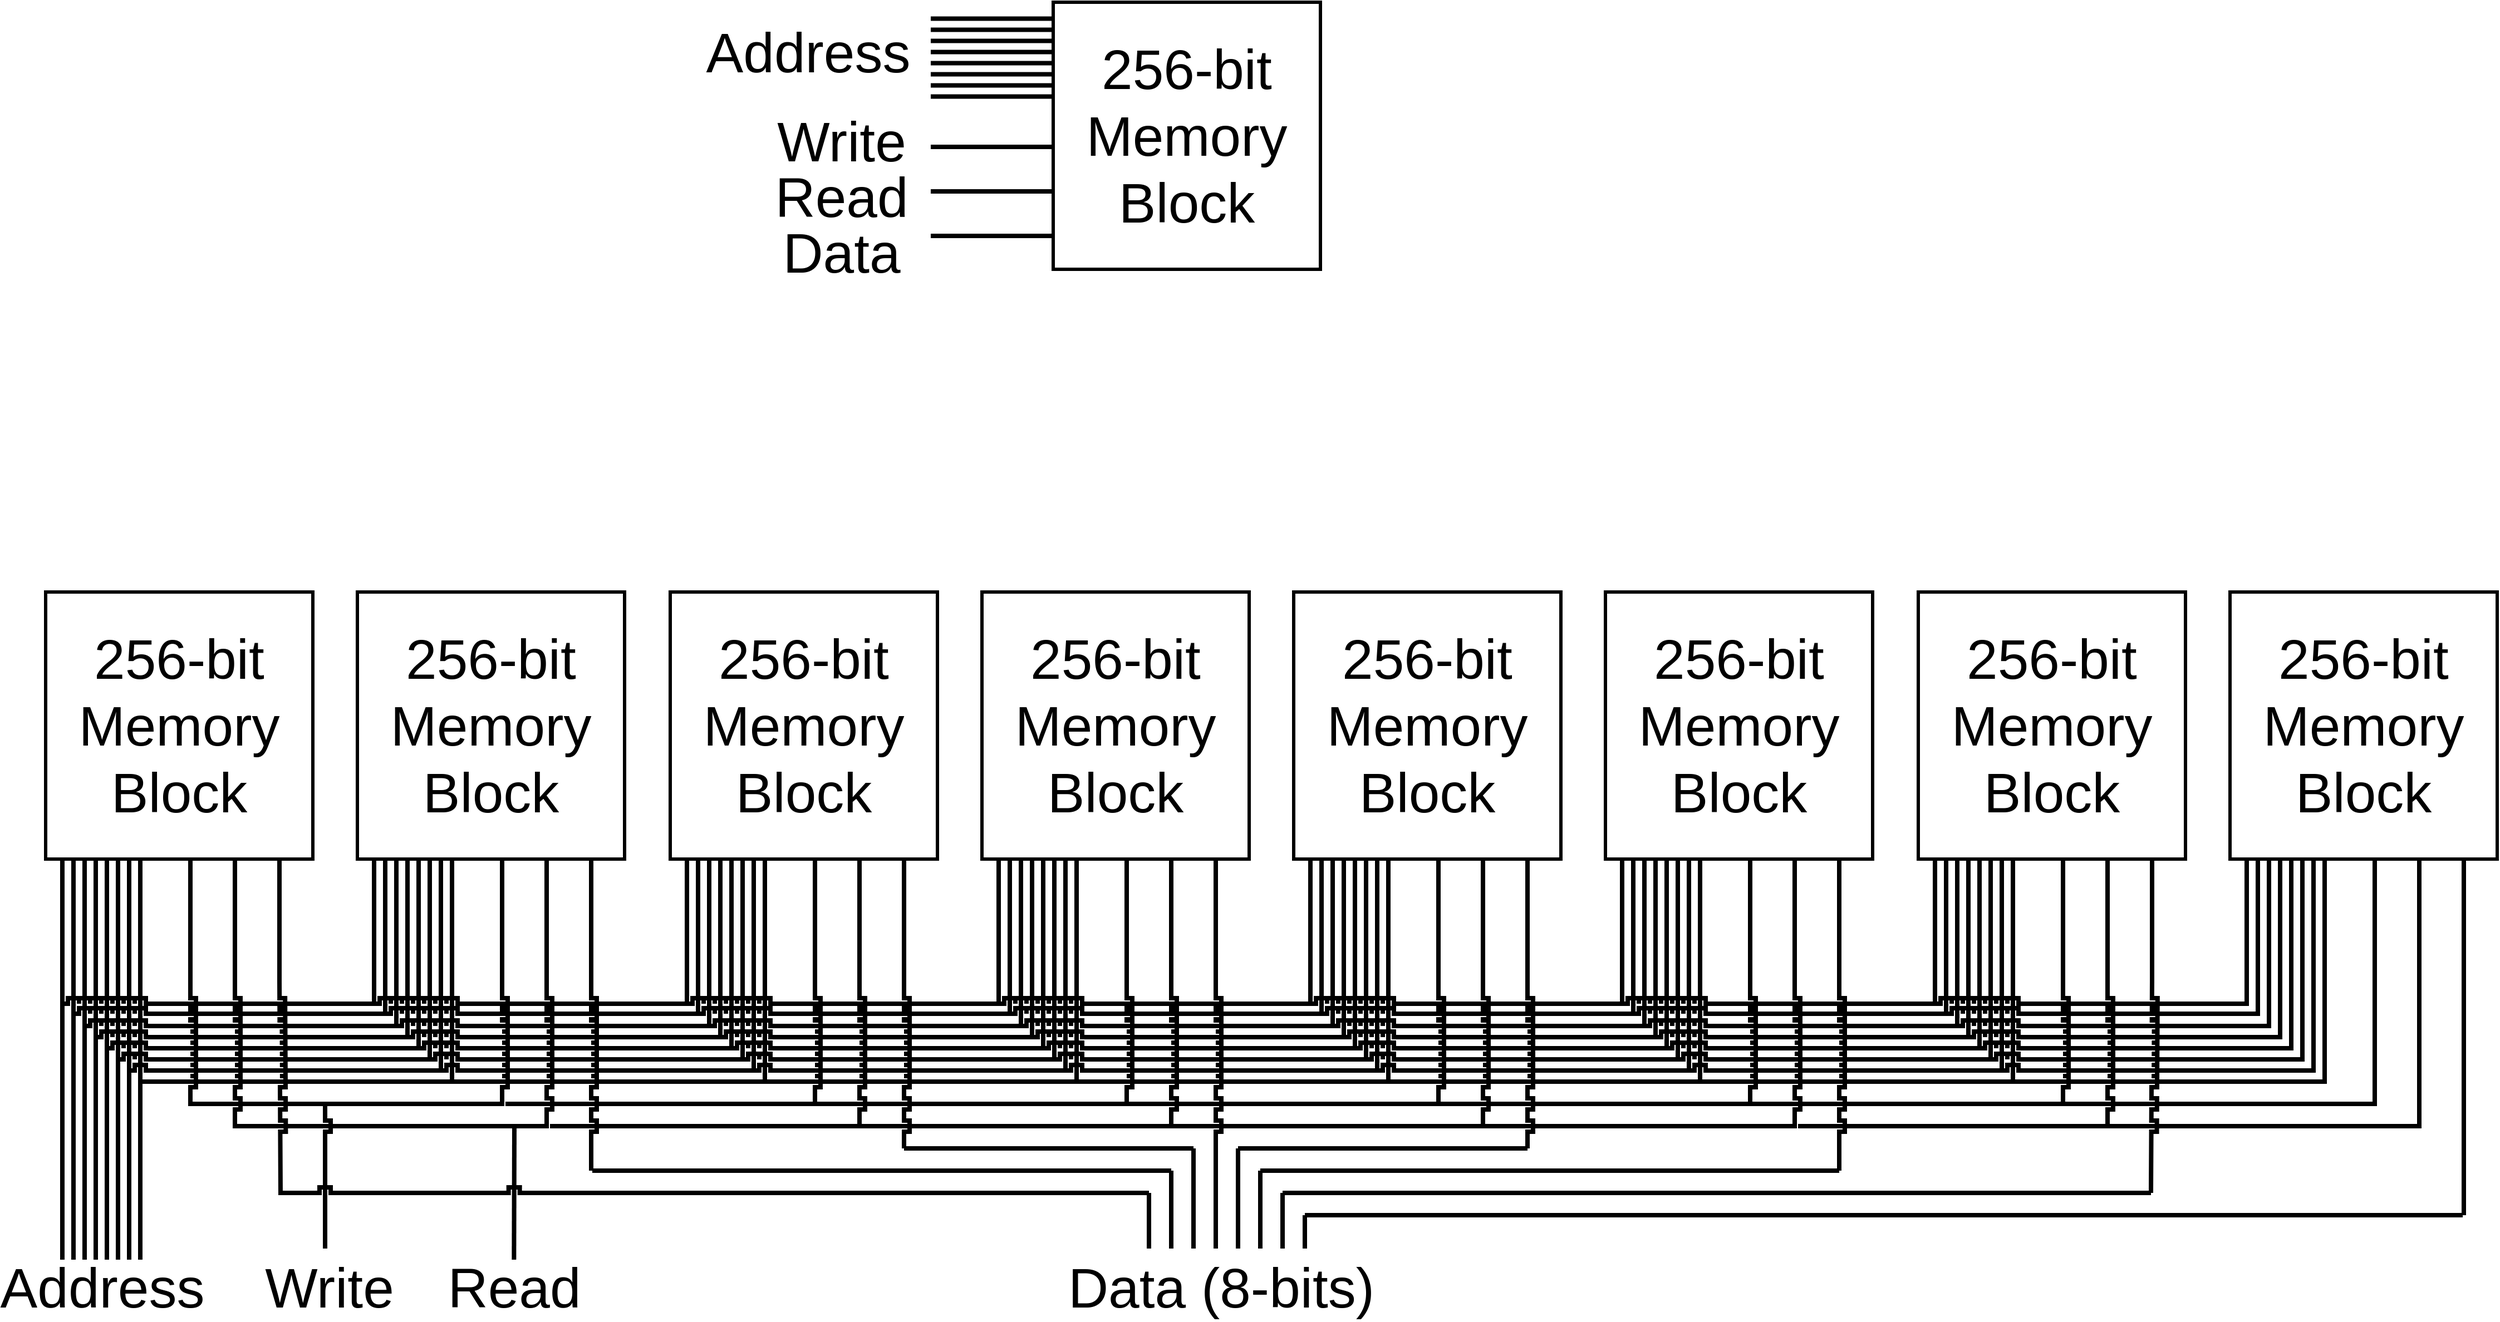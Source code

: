 <mxfile version="20.2.3" type="device"><diagram id="0R1rP9A3alHNkWkU2IgG" name="Page-1"><mxGraphModel dx="3149" dy="2129" grid="1" gridSize="10" guides="1" tooltips="1" connect="1" arrows="1" fold="1" page="1" pageScale="1" pageWidth="850" pageHeight="1100" math="0" shadow="0"><root><mxCell id="0"/><mxCell id="1" parent="0"/><mxCell id="igI5vUSnCK52nwxOx-sE-14" value="Write" style="text;html=1;strokeColor=none;fillColor=none;align=center;verticalAlign=middle;whiteSpace=wrap;rounded=0;fontSize=50;" vertex="1" parent="1"><mxGeometry x="870" y="340" width="60" height="30" as="geometry"/></mxCell><mxCell id="igI5vUSnCK52nwxOx-sE-15" value="Read" style="text;html=1;strokeColor=none;fillColor=none;align=center;verticalAlign=middle;whiteSpace=wrap;rounded=0;fontSize=50;" vertex="1" parent="1"><mxGeometry x="870" y="390" width="60" height="30" as="geometry"/></mxCell><mxCell id="igI5vUSnCK52nwxOx-sE-16" value="Data" style="text;html=1;strokeColor=none;fillColor=none;align=center;verticalAlign=middle;whiteSpace=wrap;rounded=0;fontSize=50;" vertex="1" parent="1"><mxGeometry x="870" y="440" width="60" height="30" as="geometry"/></mxCell><mxCell id="igI5vUSnCK52nwxOx-sE-17" value="Address" style="text;html=1;strokeColor=none;fillColor=none;align=center;verticalAlign=middle;whiteSpace=wrap;rounded=0;fontSize=50;" vertex="1" parent="1"><mxGeometry x="840" y="260" width="60" height="30" as="geometry"/></mxCell><mxCell id="igI5vUSnCK52nwxOx-sE-18" value="" style="group" vertex="1" connectable="0" parent="1"><mxGeometry x="980" y="230" width="350" height="240" as="geometry"/></mxCell><mxCell id="igI5vUSnCK52nwxOx-sE-1" value="&lt;font style=&quot;font-size: 50px;&quot;&gt;256-bit Memory Block&lt;/font&gt;" style="rounded=0;whiteSpace=wrap;html=1;strokeWidth=3;" vertex="1" parent="igI5vUSnCK52nwxOx-sE-18"><mxGeometry x="110" width="240" height="240" as="geometry"/></mxCell><mxCell id="igI5vUSnCK52nwxOx-sE-2" value="" style="endArrow=none;html=1;rounded=0;fontSize=50;strokeWidth=4;" edge="1" parent="igI5vUSnCK52nwxOx-sE-18"><mxGeometry width="50" height="50" relative="1" as="geometry"><mxPoint y="14.76" as="sourcePoint"/><mxPoint x="110" y="14.76" as="targetPoint"/></mxGeometry></mxCell><mxCell id="igI5vUSnCK52nwxOx-sE-3" value="" style="endArrow=none;html=1;rounded=0;fontSize=50;strokeWidth=4;" edge="1" parent="igI5vUSnCK52nwxOx-sE-18"><mxGeometry width="50" height="50" relative="1" as="geometry"><mxPoint y="24.76" as="sourcePoint"/><mxPoint x="110" y="24.76" as="targetPoint"/></mxGeometry></mxCell><mxCell id="igI5vUSnCK52nwxOx-sE-4" value="" style="endArrow=none;html=1;rounded=0;fontSize=50;strokeWidth=4;" edge="1" parent="igI5vUSnCK52nwxOx-sE-18"><mxGeometry width="50" height="50" relative="1" as="geometry"><mxPoint y="34.76" as="sourcePoint"/><mxPoint x="110" y="34.76" as="targetPoint"/></mxGeometry></mxCell><mxCell id="igI5vUSnCK52nwxOx-sE-5" value="" style="endArrow=none;html=1;rounded=0;fontSize=50;strokeWidth=4;" edge="1" parent="igI5vUSnCK52nwxOx-sE-18"><mxGeometry width="50" height="50" relative="1" as="geometry"><mxPoint y="44.76" as="sourcePoint"/><mxPoint x="110" y="44.76" as="targetPoint"/></mxGeometry></mxCell><mxCell id="igI5vUSnCK52nwxOx-sE-6" value="" style="endArrow=none;html=1;rounded=0;fontSize=50;strokeWidth=4;" edge="1" parent="igI5vUSnCK52nwxOx-sE-18"><mxGeometry width="50" height="50" relative="1" as="geometry"><mxPoint y="54.76" as="sourcePoint"/><mxPoint x="110" y="54.76" as="targetPoint"/></mxGeometry></mxCell><mxCell id="igI5vUSnCK52nwxOx-sE-7" value="" style="endArrow=none;html=1;rounded=0;fontSize=50;strokeWidth=4;" edge="1" parent="igI5vUSnCK52nwxOx-sE-18"><mxGeometry width="50" height="50" relative="1" as="geometry"><mxPoint y="64.76" as="sourcePoint"/><mxPoint x="110" y="64.76" as="targetPoint"/></mxGeometry></mxCell><mxCell id="igI5vUSnCK52nwxOx-sE-8" value="" style="endArrow=none;html=1;rounded=0;fontSize=50;strokeWidth=4;" edge="1" parent="igI5vUSnCK52nwxOx-sE-18"><mxGeometry width="50" height="50" relative="1" as="geometry"><mxPoint y="74.76" as="sourcePoint"/><mxPoint x="110" y="74.76" as="targetPoint"/></mxGeometry></mxCell><mxCell id="igI5vUSnCK52nwxOx-sE-9" value="" style="endArrow=none;html=1;rounded=0;fontSize=50;strokeWidth=4;" edge="1" parent="igI5vUSnCK52nwxOx-sE-18"><mxGeometry width="50" height="50" relative="1" as="geometry"><mxPoint y="84.76" as="sourcePoint"/><mxPoint x="110" y="84.76" as="targetPoint"/></mxGeometry></mxCell><mxCell id="igI5vUSnCK52nwxOx-sE-10" value="" style="endArrow=none;html=1;rounded=0;fontSize=50;strokeWidth=4;" edge="1" parent="igI5vUSnCK52nwxOx-sE-18"><mxGeometry width="50" height="50" relative="1" as="geometry"><mxPoint y="210" as="sourcePoint"/><mxPoint x="110" y="210" as="targetPoint"/></mxGeometry></mxCell><mxCell id="igI5vUSnCK52nwxOx-sE-12" value="" style="endArrow=none;html=1;rounded=0;fontSize=50;strokeWidth=4;" edge="1" parent="igI5vUSnCK52nwxOx-sE-18"><mxGeometry width="50" height="50" relative="1" as="geometry"><mxPoint y="170" as="sourcePoint"/><mxPoint x="110" y="170" as="targetPoint"/></mxGeometry></mxCell><mxCell id="igI5vUSnCK52nwxOx-sE-13" value="" style="endArrow=none;html=1;rounded=0;fontSize=50;strokeWidth=4;" edge="1" parent="igI5vUSnCK52nwxOx-sE-18"><mxGeometry width="50" height="50" relative="1" as="geometry"><mxPoint y="130" as="sourcePoint"/><mxPoint x="110" y="130" as="targetPoint"/></mxGeometry></mxCell><mxCell id="igI5vUSnCK52nwxOx-sE-19" value="" style="group;rotation=-90;" vertex="1" connectable="0" parent="1"><mxGeometry x="130" y="815" width="350" height="240" as="geometry"/></mxCell><mxCell id="igI5vUSnCK52nwxOx-sE-20" value="&lt;font style=&quot;font-size: 50px;&quot;&gt;256-bit Memory Block&lt;/font&gt;" style="rounded=0;whiteSpace=wrap;html=1;strokeWidth=3;rotation=0;" vertex="1" parent="igI5vUSnCK52nwxOx-sE-19"><mxGeometry x="55" y="-55" width="240" height="240" as="geometry"/></mxCell><mxCell id="igI5vUSnCK52nwxOx-sE-21" value="" style="endArrow=none;html=1;rounded=0;fontSize=50;strokeWidth=4;jumpStyle=sharp;" edge="1" parent="igI5vUSnCK52nwxOx-sE-19"><mxGeometry width="50" height="50" relative="1" as="geometry"><mxPoint x="70" y="295" as="sourcePoint"/><mxPoint x="70" y="185" as="targetPoint"/></mxGeometry></mxCell><mxCell id="igI5vUSnCK52nwxOx-sE-22" value="" style="endArrow=none;html=1;rounded=0;fontSize=50;strokeWidth=4;jumpStyle=sharp;" edge="1" parent="igI5vUSnCK52nwxOx-sE-19"><mxGeometry width="50" height="50" relative="1" as="geometry"><mxPoint x="80" y="295" as="sourcePoint"/><mxPoint x="80" y="185" as="targetPoint"/></mxGeometry></mxCell><mxCell id="igI5vUSnCK52nwxOx-sE-23" value="" style="endArrow=none;html=1;rounded=0;fontSize=50;strokeWidth=4;jumpStyle=sharp;" edge="1" parent="igI5vUSnCK52nwxOx-sE-19"><mxGeometry width="50" height="50" relative="1" as="geometry"><mxPoint x="90" y="295" as="sourcePoint"/><mxPoint x="90" y="185" as="targetPoint"/></mxGeometry></mxCell><mxCell id="igI5vUSnCK52nwxOx-sE-24" value="" style="endArrow=none;html=1;rounded=0;fontSize=50;strokeWidth=4;jumpStyle=sharp;" edge="1" parent="igI5vUSnCK52nwxOx-sE-19"><mxGeometry width="50" height="50" relative="1" as="geometry"><mxPoint x="100" y="295" as="sourcePoint"/><mxPoint x="100" y="185" as="targetPoint"/></mxGeometry></mxCell><mxCell id="igI5vUSnCK52nwxOx-sE-25" value="" style="endArrow=none;html=1;rounded=0;fontSize=50;strokeWidth=4;jumpStyle=sharp;" edge="1" parent="igI5vUSnCK52nwxOx-sE-19"><mxGeometry width="50" height="50" relative="1" as="geometry"><mxPoint x="110" y="295" as="sourcePoint"/><mxPoint x="110" y="185" as="targetPoint"/></mxGeometry></mxCell><mxCell id="igI5vUSnCK52nwxOx-sE-26" value="" style="endArrow=none;html=1;rounded=0;fontSize=50;strokeWidth=4;jumpStyle=sharp;" edge="1" parent="igI5vUSnCK52nwxOx-sE-19"><mxGeometry width="50" height="50" relative="1" as="geometry"><mxPoint x="120" y="295" as="sourcePoint"/><mxPoint x="120" y="185" as="targetPoint"/></mxGeometry></mxCell><mxCell id="igI5vUSnCK52nwxOx-sE-27" value="" style="endArrow=none;html=1;rounded=0;fontSize=50;strokeWidth=4;jumpStyle=sharp;" edge="1" parent="igI5vUSnCK52nwxOx-sE-19"><mxGeometry width="50" height="50" relative="1" as="geometry"><mxPoint x="130" y="295" as="sourcePoint"/><mxPoint x="130" y="185" as="targetPoint"/></mxGeometry></mxCell><mxCell id="igI5vUSnCK52nwxOx-sE-28" value="" style="endArrow=none;html=1;rounded=0;fontSize=50;strokeWidth=4;jumpStyle=sharp;" edge="1" parent="igI5vUSnCK52nwxOx-sE-19"><mxGeometry width="50" height="50" relative="1" as="geometry"><mxPoint x="140" y="295" as="sourcePoint"/><mxPoint x="140" y="185" as="targetPoint"/></mxGeometry></mxCell><mxCell id="igI5vUSnCK52nwxOx-sE-29" value="" style="endArrow=none;html=1;rounded=0;fontSize=50;strokeWidth=4;jumpStyle=sharp;" edge="1" parent="igI5vUSnCK52nwxOx-sE-19"><mxGeometry width="50" height="50" relative="1" as="geometry"><mxPoint x="265" y="295" as="sourcePoint"/><mxPoint x="265" y="185" as="targetPoint"/></mxGeometry></mxCell><mxCell id="igI5vUSnCK52nwxOx-sE-30" value="" style="endArrow=none;html=1;rounded=0;fontSize=50;strokeWidth=4;jumpStyle=sharp;" edge="1" parent="igI5vUSnCK52nwxOx-sE-19"><mxGeometry width="50" height="50" relative="1" as="geometry"><mxPoint x="225" y="295" as="sourcePoint"/><mxPoint x="225" y="185" as="targetPoint"/></mxGeometry></mxCell><mxCell id="igI5vUSnCK52nwxOx-sE-31" value="" style="endArrow=none;html=1;rounded=0;fontSize=50;strokeWidth=4;jumpStyle=sharp;" edge="1" parent="igI5vUSnCK52nwxOx-sE-19"><mxGeometry width="50" height="50" relative="1" as="geometry"><mxPoint x="185" y="295" as="sourcePoint"/><mxPoint x="185" y="185" as="targetPoint"/></mxGeometry></mxCell><mxCell id="igI5vUSnCK52nwxOx-sE-32" value="" style="group;rotation=-90;" vertex="1" connectable="0" parent="1"><mxGeometry x="410" y="815" width="350" height="240" as="geometry"/></mxCell><mxCell id="igI5vUSnCK52nwxOx-sE-33" value="&lt;font style=&quot;font-size: 50px;&quot;&gt;256-bit Memory Block&lt;/font&gt;" style="rounded=0;whiteSpace=wrap;html=1;strokeWidth=3;rotation=0;" vertex="1" parent="igI5vUSnCK52nwxOx-sE-32"><mxGeometry x="55" y="-55" width="240" height="240" as="geometry"/></mxCell><mxCell id="igI5vUSnCK52nwxOx-sE-34" value="" style="endArrow=none;html=1;rounded=0;fontSize=50;strokeWidth=4;jumpStyle=sharp;" edge="1" parent="igI5vUSnCK52nwxOx-sE-32"><mxGeometry width="50" height="50" relative="1" as="geometry"><mxPoint x="70" y="295" as="sourcePoint"/><mxPoint x="70" y="185" as="targetPoint"/></mxGeometry></mxCell><mxCell id="igI5vUSnCK52nwxOx-sE-35" value="" style="endArrow=none;html=1;rounded=0;fontSize=50;strokeWidth=4;jumpStyle=sharp;" edge="1" parent="igI5vUSnCK52nwxOx-sE-32"><mxGeometry width="50" height="50" relative="1" as="geometry"><mxPoint x="80" y="295" as="sourcePoint"/><mxPoint x="80" y="185" as="targetPoint"/></mxGeometry></mxCell><mxCell id="igI5vUSnCK52nwxOx-sE-36" value="" style="endArrow=none;html=1;rounded=0;fontSize=50;strokeWidth=4;jumpStyle=sharp;" edge="1" parent="igI5vUSnCK52nwxOx-sE-32"><mxGeometry width="50" height="50" relative="1" as="geometry"><mxPoint x="90" y="295" as="sourcePoint"/><mxPoint x="90" y="185" as="targetPoint"/></mxGeometry></mxCell><mxCell id="igI5vUSnCK52nwxOx-sE-37" value="" style="endArrow=none;html=1;rounded=0;fontSize=50;strokeWidth=4;jumpStyle=sharp;" edge="1" parent="igI5vUSnCK52nwxOx-sE-32"><mxGeometry width="50" height="50" relative="1" as="geometry"><mxPoint x="100" y="295" as="sourcePoint"/><mxPoint x="100" y="185" as="targetPoint"/></mxGeometry></mxCell><mxCell id="igI5vUSnCK52nwxOx-sE-38" value="" style="endArrow=none;html=1;rounded=0;fontSize=50;strokeWidth=4;jumpStyle=sharp;" edge="1" parent="igI5vUSnCK52nwxOx-sE-32"><mxGeometry width="50" height="50" relative="1" as="geometry"><mxPoint x="110" y="295" as="sourcePoint"/><mxPoint x="110" y="185" as="targetPoint"/></mxGeometry></mxCell><mxCell id="igI5vUSnCK52nwxOx-sE-39" value="" style="endArrow=none;html=1;rounded=0;fontSize=50;strokeWidth=4;jumpStyle=sharp;" edge="1" parent="igI5vUSnCK52nwxOx-sE-32"><mxGeometry width="50" height="50" relative="1" as="geometry"><mxPoint x="120" y="295" as="sourcePoint"/><mxPoint x="120" y="185" as="targetPoint"/></mxGeometry></mxCell><mxCell id="igI5vUSnCK52nwxOx-sE-40" value="" style="endArrow=none;html=1;rounded=0;fontSize=50;strokeWidth=4;jumpStyle=sharp;" edge="1" parent="igI5vUSnCK52nwxOx-sE-32"><mxGeometry width="50" height="50" relative="1" as="geometry"><mxPoint x="130" y="295" as="sourcePoint"/><mxPoint x="130" y="185" as="targetPoint"/></mxGeometry></mxCell><mxCell id="igI5vUSnCK52nwxOx-sE-41" value="" style="endArrow=none;html=1;rounded=0;fontSize=50;strokeWidth=4;jumpStyle=sharp;" edge="1" parent="igI5vUSnCK52nwxOx-sE-32"><mxGeometry width="50" height="50" relative="1" as="geometry"><mxPoint x="140" y="295" as="sourcePoint"/><mxPoint x="140" y="185" as="targetPoint"/></mxGeometry></mxCell><mxCell id="igI5vUSnCK52nwxOx-sE-42" value="" style="endArrow=none;html=1;rounded=0;fontSize=50;strokeWidth=4;jumpStyle=sharp;" edge="1" parent="igI5vUSnCK52nwxOx-sE-32"><mxGeometry width="50" height="50" relative="1" as="geometry"><mxPoint x="265" y="295" as="sourcePoint"/><mxPoint x="265" y="185" as="targetPoint"/></mxGeometry></mxCell><mxCell id="igI5vUSnCK52nwxOx-sE-43" value="" style="endArrow=none;html=1;rounded=0;fontSize=50;strokeWidth=4;jumpStyle=sharp;" edge="1" parent="igI5vUSnCK52nwxOx-sE-32"><mxGeometry width="50" height="50" relative="1" as="geometry"><mxPoint x="225" y="295" as="sourcePoint"/><mxPoint x="225" y="185" as="targetPoint"/></mxGeometry></mxCell><mxCell id="igI5vUSnCK52nwxOx-sE-44" value="" style="endArrow=none;html=1;rounded=0;fontSize=50;strokeWidth=4;jumpStyle=sharp;" edge="1" parent="igI5vUSnCK52nwxOx-sE-32"><mxGeometry width="50" height="50" relative="1" as="geometry"><mxPoint x="185" y="295" as="sourcePoint"/><mxPoint x="185" y="185" as="targetPoint"/></mxGeometry></mxCell><mxCell id="igI5vUSnCK52nwxOx-sE-45" value="" style="group;rotation=-90;" vertex="1" connectable="0" parent="1"><mxGeometry x="691" y="815" width="350" height="240" as="geometry"/></mxCell><mxCell id="igI5vUSnCK52nwxOx-sE-46" value="&lt;font style=&quot;font-size: 50px;&quot;&gt;256-bit Memory Block&lt;/font&gt;" style="rounded=0;whiteSpace=wrap;html=1;strokeWidth=3;rotation=0;" vertex="1" parent="igI5vUSnCK52nwxOx-sE-45"><mxGeometry x="55" y="-55" width="240" height="240" as="geometry"/></mxCell><mxCell id="igI5vUSnCK52nwxOx-sE-47" value="" style="endArrow=none;html=1;rounded=0;fontSize=50;strokeWidth=4;jumpStyle=sharp;" edge="1" parent="igI5vUSnCK52nwxOx-sE-45"><mxGeometry width="50" height="50" relative="1" as="geometry"><mxPoint x="70" y="295" as="sourcePoint"/><mxPoint x="70" y="185" as="targetPoint"/></mxGeometry></mxCell><mxCell id="igI5vUSnCK52nwxOx-sE-48" value="" style="endArrow=none;html=1;rounded=0;fontSize=50;strokeWidth=4;jumpStyle=sharp;" edge="1" parent="igI5vUSnCK52nwxOx-sE-45"><mxGeometry width="50" height="50" relative="1" as="geometry"><mxPoint x="80" y="295" as="sourcePoint"/><mxPoint x="80" y="185" as="targetPoint"/></mxGeometry></mxCell><mxCell id="igI5vUSnCK52nwxOx-sE-49" value="" style="endArrow=none;html=1;rounded=0;fontSize=50;strokeWidth=4;jumpStyle=sharp;" edge="1" parent="igI5vUSnCK52nwxOx-sE-45"><mxGeometry width="50" height="50" relative="1" as="geometry"><mxPoint x="90" y="295" as="sourcePoint"/><mxPoint x="90" y="185" as="targetPoint"/></mxGeometry></mxCell><mxCell id="igI5vUSnCK52nwxOx-sE-50" value="" style="endArrow=none;html=1;rounded=0;fontSize=50;strokeWidth=4;jumpStyle=sharp;" edge="1" parent="igI5vUSnCK52nwxOx-sE-45"><mxGeometry width="50" height="50" relative="1" as="geometry"><mxPoint x="100" y="295" as="sourcePoint"/><mxPoint x="100" y="185" as="targetPoint"/></mxGeometry></mxCell><mxCell id="igI5vUSnCK52nwxOx-sE-51" value="" style="endArrow=none;html=1;rounded=0;fontSize=50;strokeWidth=4;jumpStyle=sharp;" edge="1" parent="igI5vUSnCK52nwxOx-sE-45"><mxGeometry width="50" height="50" relative="1" as="geometry"><mxPoint x="110" y="295" as="sourcePoint"/><mxPoint x="110" y="185" as="targetPoint"/></mxGeometry></mxCell><mxCell id="igI5vUSnCK52nwxOx-sE-52" value="" style="endArrow=none;html=1;rounded=0;fontSize=50;strokeWidth=4;jumpStyle=sharp;" edge="1" parent="igI5vUSnCK52nwxOx-sE-45"><mxGeometry width="50" height="50" relative="1" as="geometry"><mxPoint x="120" y="295" as="sourcePoint"/><mxPoint x="120" y="185" as="targetPoint"/></mxGeometry></mxCell><mxCell id="igI5vUSnCK52nwxOx-sE-53" value="" style="endArrow=none;html=1;rounded=0;fontSize=50;strokeWidth=4;jumpStyle=sharp;" edge="1" parent="igI5vUSnCK52nwxOx-sE-45"><mxGeometry width="50" height="50" relative="1" as="geometry"><mxPoint x="130" y="295" as="sourcePoint"/><mxPoint x="130" y="185" as="targetPoint"/></mxGeometry></mxCell><mxCell id="igI5vUSnCK52nwxOx-sE-54" value="" style="endArrow=none;html=1;rounded=0;fontSize=50;strokeWidth=4;jumpStyle=sharp;" edge="1" parent="igI5vUSnCK52nwxOx-sE-45"><mxGeometry width="50" height="50" relative="1" as="geometry"><mxPoint x="140" y="295" as="sourcePoint"/><mxPoint x="140" y="185" as="targetPoint"/></mxGeometry></mxCell><mxCell id="igI5vUSnCK52nwxOx-sE-55" value="" style="endArrow=none;html=1;rounded=0;fontSize=50;strokeWidth=4;jumpStyle=sharp;" edge="1" parent="igI5vUSnCK52nwxOx-sE-45"><mxGeometry width="50" height="50" relative="1" as="geometry"><mxPoint x="265" y="295" as="sourcePoint"/><mxPoint x="265" y="185" as="targetPoint"/></mxGeometry></mxCell><mxCell id="igI5vUSnCK52nwxOx-sE-56" value="" style="endArrow=none;html=1;rounded=0;fontSize=50;strokeWidth=4;jumpStyle=sharp;" edge="1" parent="igI5vUSnCK52nwxOx-sE-45"><mxGeometry width="50" height="50" relative="1" as="geometry"><mxPoint x="225" y="295" as="sourcePoint"/><mxPoint x="225" y="185" as="targetPoint"/></mxGeometry></mxCell><mxCell id="igI5vUSnCK52nwxOx-sE-57" value="" style="endArrow=none;html=1;rounded=0;fontSize=50;strokeWidth=4;jumpStyle=sharp;" edge="1" parent="igI5vUSnCK52nwxOx-sE-45"><mxGeometry width="50" height="50" relative="1" as="geometry"><mxPoint x="185" y="295" as="sourcePoint"/><mxPoint x="185" y="185" as="targetPoint"/></mxGeometry></mxCell><mxCell id="igI5vUSnCK52nwxOx-sE-58" value="" style="group;rotation=-90;" vertex="1" connectable="0" parent="1"><mxGeometry x="971" y="815" width="350" height="240" as="geometry"/></mxCell><mxCell id="igI5vUSnCK52nwxOx-sE-59" value="&lt;font style=&quot;font-size: 50px;&quot;&gt;256-bit Memory Block&lt;/font&gt;" style="rounded=0;whiteSpace=wrap;html=1;strokeWidth=3;rotation=0;" vertex="1" parent="igI5vUSnCK52nwxOx-sE-58"><mxGeometry x="55" y="-55" width="240" height="240" as="geometry"/></mxCell><mxCell id="igI5vUSnCK52nwxOx-sE-60" value="" style="endArrow=none;html=1;rounded=0;fontSize=50;strokeWidth=4;jumpStyle=sharp;" edge="1" parent="igI5vUSnCK52nwxOx-sE-58"><mxGeometry width="50" height="50" relative="1" as="geometry"><mxPoint x="70" y="295" as="sourcePoint"/><mxPoint x="70" y="185" as="targetPoint"/></mxGeometry></mxCell><mxCell id="igI5vUSnCK52nwxOx-sE-61" value="" style="endArrow=none;html=1;rounded=0;fontSize=50;strokeWidth=4;jumpStyle=sharp;" edge="1" parent="igI5vUSnCK52nwxOx-sE-58"><mxGeometry width="50" height="50" relative="1" as="geometry"><mxPoint x="80" y="295" as="sourcePoint"/><mxPoint x="80" y="185" as="targetPoint"/></mxGeometry></mxCell><mxCell id="igI5vUSnCK52nwxOx-sE-62" value="" style="endArrow=none;html=1;rounded=0;fontSize=50;strokeWidth=4;jumpStyle=sharp;" edge="1" parent="igI5vUSnCK52nwxOx-sE-58"><mxGeometry width="50" height="50" relative="1" as="geometry"><mxPoint x="90" y="295" as="sourcePoint"/><mxPoint x="90" y="185" as="targetPoint"/></mxGeometry></mxCell><mxCell id="igI5vUSnCK52nwxOx-sE-63" value="" style="endArrow=none;html=1;rounded=0;fontSize=50;strokeWidth=4;jumpStyle=sharp;" edge="1" parent="igI5vUSnCK52nwxOx-sE-58"><mxGeometry width="50" height="50" relative="1" as="geometry"><mxPoint x="100" y="295" as="sourcePoint"/><mxPoint x="100" y="185" as="targetPoint"/></mxGeometry></mxCell><mxCell id="igI5vUSnCK52nwxOx-sE-64" value="" style="endArrow=none;html=1;rounded=0;fontSize=50;strokeWidth=4;jumpStyle=sharp;" edge="1" parent="igI5vUSnCK52nwxOx-sE-58"><mxGeometry width="50" height="50" relative="1" as="geometry"><mxPoint x="110" y="295" as="sourcePoint"/><mxPoint x="110" y="185" as="targetPoint"/></mxGeometry></mxCell><mxCell id="igI5vUSnCK52nwxOx-sE-65" value="" style="endArrow=none;html=1;rounded=0;fontSize=50;strokeWidth=4;jumpStyle=sharp;" edge="1" parent="igI5vUSnCK52nwxOx-sE-58"><mxGeometry width="50" height="50" relative="1" as="geometry"><mxPoint x="120" y="295" as="sourcePoint"/><mxPoint x="120" y="185" as="targetPoint"/></mxGeometry></mxCell><mxCell id="igI5vUSnCK52nwxOx-sE-66" value="" style="endArrow=none;html=1;rounded=0;fontSize=50;strokeWidth=4;jumpStyle=sharp;" edge="1" parent="igI5vUSnCK52nwxOx-sE-58"><mxGeometry width="50" height="50" relative="1" as="geometry"><mxPoint x="130" y="295" as="sourcePoint"/><mxPoint x="130" y="185" as="targetPoint"/></mxGeometry></mxCell><mxCell id="igI5vUSnCK52nwxOx-sE-67" value="" style="endArrow=none;html=1;rounded=0;fontSize=50;strokeWidth=4;jumpStyle=sharp;" edge="1" parent="igI5vUSnCK52nwxOx-sE-58"><mxGeometry width="50" height="50" relative="1" as="geometry"><mxPoint x="140" y="295" as="sourcePoint"/><mxPoint x="140" y="185" as="targetPoint"/></mxGeometry></mxCell><mxCell id="igI5vUSnCK52nwxOx-sE-68" value="" style="endArrow=none;html=1;rounded=0;fontSize=50;strokeWidth=4;jumpStyle=sharp;" edge="1" parent="igI5vUSnCK52nwxOx-sE-58"><mxGeometry width="50" height="50" relative="1" as="geometry"><mxPoint x="265" y="295" as="sourcePoint"/><mxPoint x="265" y="185" as="targetPoint"/></mxGeometry></mxCell><mxCell id="igI5vUSnCK52nwxOx-sE-69" value="" style="endArrow=none;html=1;rounded=0;fontSize=50;strokeWidth=4;jumpStyle=sharp;" edge="1" parent="igI5vUSnCK52nwxOx-sE-58"><mxGeometry width="50" height="50" relative="1" as="geometry"><mxPoint x="225" y="295" as="sourcePoint"/><mxPoint x="225" y="185" as="targetPoint"/></mxGeometry></mxCell><mxCell id="igI5vUSnCK52nwxOx-sE-70" value="" style="endArrow=none;html=1;rounded=0;fontSize=50;strokeWidth=4;jumpStyle=sharp;" edge="1" parent="igI5vUSnCK52nwxOx-sE-58"><mxGeometry width="50" height="50" relative="1" as="geometry"><mxPoint x="185" y="295" as="sourcePoint"/><mxPoint x="185" y="185" as="targetPoint"/></mxGeometry></mxCell><mxCell id="igI5vUSnCK52nwxOx-sE-71" value="" style="group;rotation=-90;" vertex="1" connectable="0" parent="1"><mxGeometry x="1251" y="815" width="350" height="240" as="geometry"/></mxCell><mxCell id="igI5vUSnCK52nwxOx-sE-72" value="&lt;font style=&quot;font-size: 50px;&quot;&gt;256-bit Memory Block&lt;/font&gt;" style="rounded=0;whiteSpace=wrap;html=1;strokeWidth=3;rotation=0;" vertex="1" parent="igI5vUSnCK52nwxOx-sE-71"><mxGeometry x="55" y="-55" width="240" height="240" as="geometry"/></mxCell><mxCell id="igI5vUSnCK52nwxOx-sE-73" value="" style="endArrow=none;html=1;rounded=0;fontSize=50;strokeWidth=4;jumpStyle=sharp;" edge="1" parent="igI5vUSnCK52nwxOx-sE-71"><mxGeometry width="50" height="50" relative="1" as="geometry"><mxPoint x="70" y="295" as="sourcePoint"/><mxPoint x="70" y="185" as="targetPoint"/></mxGeometry></mxCell><mxCell id="igI5vUSnCK52nwxOx-sE-74" value="" style="endArrow=none;html=1;rounded=0;fontSize=50;strokeWidth=4;jumpStyle=sharp;" edge="1" parent="igI5vUSnCK52nwxOx-sE-71"><mxGeometry width="50" height="50" relative="1" as="geometry"><mxPoint x="80" y="295" as="sourcePoint"/><mxPoint x="80" y="185" as="targetPoint"/></mxGeometry></mxCell><mxCell id="igI5vUSnCK52nwxOx-sE-75" value="" style="endArrow=none;html=1;rounded=0;fontSize=50;strokeWidth=4;jumpStyle=sharp;" edge="1" parent="igI5vUSnCK52nwxOx-sE-71"><mxGeometry width="50" height="50" relative="1" as="geometry"><mxPoint x="90" y="295" as="sourcePoint"/><mxPoint x="90" y="185" as="targetPoint"/></mxGeometry></mxCell><mxCell id="igI5vUSnCK52nwxOx-sE-76" value="" style="endArrow=none;html=1;rounded=0;fontSize=50;strokeWidth=4;jumpStyle=sharp;" edge="1" parent="igI5vUSnCK52nwxOx-sE-71"><mxGeometry width="50" height="50" relative="1" as="geometry"><mxPoint x="100" y="295" as="sourcePoint"/><mxPoint x="100" y="185" as="targetPoint"/></mxGeometry></mxCell><mxCell id="igI5vUSnCK52nwxOx-sE-77" value="" style="endArrow=none;html=1;rounded=0;fontSize=50;strokeWidth=4;jumpStyle=sharp;" edge="1" parent="igI5vUSnCK52nwxOx-sE-71"><mxGeometry width="50" height="50" relative="1" as="geometry"><mxPoint x="110" y="295" as="sourcePoint"/><mxPoint x="110" y="185" as="targetPoint"/></mxGeometry></mxCell><mxCell id="igI5vUSnCK52nwxOx-sE-78" value="" style="endArrow=none;html=1;rounded=0;fontSize=50;strokeWidth=4;jumpStyle=sharp;" edge="1" parent="igI5vUSnCK52nwxOx-sE-71"><mxGeometry width="50" height="50" relative="1" as="geometry"><mxPoint x="120" y="295" as="sourcePoint"/><mxPoint x="120" y="185" as="targetPoint"/></mxGeometry></mxCell><mxCell id="igI5vUSnCK52nwxOx-sE-79" value="" style="endArrow=none;html=1;rounded=0;fontSize=50;strokeWidth=4;jumpStyle=sharp;" edge="1" parent="igI5vUSnCK52nwxOx-sE-71"><mxGeometry width="50" height="50" relative="1" as="geometry"><mxPoint x="130" y="295" as="sourcePoint"/><mxPoint x="130" y="185" as="targetPoint"/></mxGeometry></mxCell><mxCell id="igI5vUSnCK52nwxOx-sE-80" value="" style="endArrow=none;html=1;rounded=0;fontSize=50;strokeWidth=4;jumpStyle=sharp;" edge="1" parent="igI5vUSnCK52nwxOx-sE-71"><mxGeometry width="50" height="50" relative="1" as="geometry"><mxPoint x="140" y="295" as="sourcePoint"/><mxPoint x="140" y="185" as="targetPoint"/></mxGeometry></mxCell><mxCell id="igI5vUSnCK52nwxOx-sE-81" value="" style="endArrow=none;html=1;rounded=0;fontSize=50;strokeWidth=4;jumpStyle=sharp;" edge="1" parent="igI5vUSnCK52nwxOx-sE-71"><mxGeometry width="50" height="50" relative="1" as="geometry"><mxPoint x="265" y="295" as="sourcePoint"/><mxPoint x="265" y="185" as="targetPoint"/></mxGeometry></mxCell><mxCell id="igI5vUSnCK52nwxOx-sE-82" value="" style="endArrow=none;html=1;rounded=0;fontSize=50;strokeWidth=4;jumpStyle=sharp;" edge="1" parent="igI5vUSnCK52nwxOx-sE-71"><mxGeometry width="50" height="50" relative="1" as="geometry"><mxPoint x="225" y="295" as="sourcePoint"/><mxPoint x="225" y="185" as="targetPoint"/></mxGeometry></mxCell><mxCell id="igI5vUSnCK52nwxOx-sE-83" value="" style="endArrow=none;html=1;rounded=0;fontSize=50;strokeWidth=4;jumpStyle=sharp;" edge="1" parent="igI5vUSnCK52nwxOx-sE-71"><mxGeometry width="50" height="50" relative="1" as="geometry"><mxPoint x="185" y="295" as="sourcePoint"/><mxPoint x="185" y="185" as="targetPoint"/></mxGeometry></mxCell><mxCell id="igI5vUSnCK52nwxOx-sE-84" value="" style="group;rotation=-90;" vertex="1" connectable="0" parent="1"><mxGeometry x="1531" y="815" width="350" height="240" as="geometry"/></mxCell><mxCell id="igI5vUSnCK52nwxOx-sE-85" value="&lt;font style=&quot;font-size: 50px;&quot;&gt;256-bit Memory Block&lt;/font&gt;" style="rounded=0;whiteSpace=wrap;html=1;strokeWidth=3;rotation=0;" vertex="1" parent="igI5vUSnCK52nwxOx-sE-84"><mxGeometry x="55" y="-55" width="240" height="240" as="geometry"/></mxCell><mxCell id="igI5vUSnCK52nwxOx-sE-86" value="" style="endArrow=none;html=1;rounded=0;fontSize=50;strokeWidth=4;jumpStyle=sharp;" edge="1" parent="igI5vUSnCK52nwxOx-sE-84"><mxGeometry width="50" height="50" relative="1" as="geometry"><mxPoint x="70" y="295" as="sourcePoint"/><mxPoint x="70" y="185" as="targetPoint"/></mxGeometry></mxCell><mxCell id="igI5vUSnCK52nwxOx-sE-87" value="" style="endArrow=none;html=1;rounded=0;fontSize=50;strokeWidth=4;jumpStyle=sharp;" edge="1" parent="igI5vUSnCK52nwxOx-sE-84"><mxGeometry width="50" height="50" relative="1" as="geometry"><mxPoint x="80" y="295" as="sourcePoint"/><mxPoint x="80" y="185" as="targetPoint"/></mxGeometry></mxCell><mxCell id="igI5vUSnCK52nwxOx-sE-88" value="" style="endArrow=none;html=1;rounded=0;fontSize=50;strokeWidth=4;jumpStyle=sharp;" edge="1" parent="igI5vUSnCK52nwxOx-sE-84"><mxGeometry width="50" height="50" relative="1" as="geometry"><mxPoint x="90" y="295" as="sourcePoint"/><mxPoint x="90" y="185" as="targetPoint"/></mxGeometry></mxCell><mxCell id="igI5vUSnCK52nwxOx-sE-89" value="" style="endArrow=none;html=1;rounded=0;fontSize=50;strokeWidth=4;jumpStyle=sharp;" edge="1" parent="igI5vUSnCK52nwxOx-sE-84"><mxGeometry width="50" height="50" relative="1" as="geometry"><mxPoint x="100" y="295" as="sourcePoint"/><mxPoint x="100" y="185" as="targetPoint"/></mxGeometry></mxCell><mxCell id="igI5vUSnCK52nwxOx-sE-90" value="" style="endArrow=none;html=1;rounded=0;fontSize=50;strokeWidth=4;jumpStyle=sharp;" edge="1" parent="igI5vUSnCK52nwxOx-sE-84"><mxGeometry width="50" height="50" relative="1" as="geometry"><mxPoint x="110" y="295" as="sourcePoint"/><mxPoint x="110" y="185" as="targetPoint"/></mxGeometry></mxCell><mxCell id="igI5vUSnCK52nwxOx-sE-91" value="" style="endArrow=none;html=1;rounded=0;fontSize=50;strokeWidth=4;jumpStyle=sharp;" edge="1" parent="igI5vUSnCK52nwxOx-sE-84"><mxGeometry width="50" height="50" relative="1" as="geometry"><mxPoint x="120" y="295" as="sourcePoint"/><mxPoint x="120" y="185" as="targetPoint"/></mxGeometry></mxCell><mxCell id="igI5vUSnCK52nwxOx-sE-92" value="" style="endArrow=none;html=1;rounded=0;fontSize=50;strokeWidth=4;jumpStyle=sharp;" edge="1" parent="igI5vUSnCK52nwxOx-sE-84"><mxGeometry width="50" height="50" relative="1" as="geometry"><mxPoint x="130" y="295" as="sourcePoint"/><mxPoint x="130" y="185" as="targetPoint"/></mxGeometry></mxCell><mxCell id="igI5vUSnCK52nwxOx-sE-93" value="" style="endArrow=none;html=1;rounded=0;fontSize=50;strokeWidth=4;jumpStyle=sharp;" edge="1" parent="igI5vUSnCK52nwxOx-sE-84"><mxGeometry width="50" height="50" relative="1" as="geometry"><mxPoint x="140" y="295" as="sourcePoint"/><mxPoint x="140" y="185" as="targetPoint"/></mxGeometry></mxCell><mxCell id="igI5vUSnCK52nwxOx-sE-94" value="" style="endArrow=none;html=1;rounded=0;fontSize=50;strokeWidth=4;jumpStyle=sharp;" edge="1" parent="igI5vUSnCK52nwxOx-sE-84"><mxGeometry width="50" height="50" relative="1" as="geometry"><mxPoint x="265" y="295" as="sourcePoint"/><mxPoint x="265" y="185" as="targetPoint"/></mxGeometry></mxCell><mxCell id="igI5vUSnCK52nwxOx-sE-95" value="" style="endArrow=none;html=1;rounded=0;fontSize=50;strokeWidth=4;jumpStyle=sharp;" edge="1" parent="igI5vUSnCK52nwxOx-sE-84"><mxGeometry width="50" height="50" relative="1" as="geometry"><mxPoint x="225" y="295" as="sourcePoint"/><mxPoint x="225" y="185" as="targetPoint"/></mxGeometry></mxCell><mxCell id="igI5vUSnCK52nwxOx-sE-96" value="" style="endArrow=none;html=1;rounded=0;fontSize=50;strokeWidth=4;jumpStyle=sharp;" edge="1" parent="igI5vUSnCK52nwxOx-sE-84"><mxGeometry width="50" height="50" relative="1" as="geometry"><mxPoint x="185" y="295" as="sourcePoint"/><mxPoint x="185" y="185" as="targetPoint"/></mxGeometry></mxCell><mxCell id="igI5vUSnCK52nwxOx-sE-97" value="" style="group;rotation=-90;" vertex="1" connectable="0" parent="1"><mxGeometry x="1812" y="815" width="350" height="240" as="geometry"/></mxCell><mxCell id="igI5vUSnCK52nwxOx-sE-98" value="&lt;font style=&quot;font-size: 50px;&quot;&gt;256-bit Memory Block&lt;/font&gt;" style="rounded=0;whiteSpace=wrap;html=1;strokeWidth=3;rotation=0;" vertex="1" parent="igI5vUSnCK52nwxOx-sE-97"><mxGeometry x="55" y="-55" width="240" height="240" as="geometry"/></mxCell><mxCell id="igI5vUSnCK52nwxOx-sE-99" value="" style="endArrow=none;html=1;rounded=0;fontSize=50;strokeWidth=4;jumpStyle=sharp;" edge="1" parent="igI5vUSnCK52nwxOx-sE-97"><mxGeometry width="50" height="50" relative="1" as="geometry"><mxPoint x="70" y="295" as="sourcePoint"/><mxPoint x="70" y="185" as="targetPoint"/></mxGeometry></mxCell><mxCell id="igI5vUSnCK52nwxOx-sE-100" value="" style="endArrow=none;html=1;rounded=0;fontSize=50;strokeWidth=4;jumpStyle=sharp;" edge="1" parent="igI5vUSnCK52nwxOx-sE-97"><mxGeometry width="50" height="50" relative="1" as="geometry"><mxPoint x="80" y="295" as="sourcePoint"/><mxPoint x="80" y="185" as="targetPoint"/></mxGeometry></mxCell><mxCell id="igI5vUSnCK52nwxOx-sE-101" value="" style="endArrow=none;html=1;rounded=0;fontSize=50;strokeWidth=4;jumpStyle=sharp;" edge="1" parent="igI5vUSnCK52nwxOx-sE-97"><mxGeometry width="50" height="50" relative="1" as="geometry"><mxPoint x="90" y="295" as="sourcePoint"/><mxPoint x="90" y="185" as="targetPoint"/></mxGeometry></mxCell><mxCell id="igI5vUSnCK52nwxOx-sE-102" value="" style="endArrow=none;html=1;rounded=0;fontSize=50;strokeWidth=4;jumpStyle=sharp;" edge="1" parent="igI5vUSnCK52nwxOx-sE-97"><mxGeometry width="50" height="50" relative="1" as="geometry"><mxPoint x="100" y="295" as="sourcePoint"/><mxPoint x="100" y="185" as="targetPoint"/></mxGeometry></mxCell><mxCell id="igI5vUSnCK52nwxOx-sE-103" value="" style="endArrow=none;html=1;rounded=0;fontSize=50;strokeWidth=4;jumpStyle=sharp;" edge="1" parent="igI5vUSnCK52nwxOx-sE-97"><mxGeometry width="50" height="50" relative="1" as="geometry"><mxPoint x="110" y="295" as="sourcePoint"/><mxPoint x="110" y="185" as="targetPoint"/></mxGeometry></mxCell><mxCell id="igI5vUSnCK52nwxOx-sE-104" value="" style="endArrow=none;html=1;rounded=0;fontSize=50;strokeWidth=4;jumpStyle=sharp;" edge="1" parent="igI5vUSnCK52nwxOx-sE-97"><mxGeometry width="50" height="50" relative="1" as="geometry"><mxPoint x="120" y="295" as="sourcePoint"/><mxPoint x="120" y="185" as="targetPoint"/></mxGeometry></mxCell><mxCell id="igI5vUSnCK52nwxOx-sE-105" value="" style="endArrow=none;html=1;rounded=0;fontSize=50;strokeWidth=4;jumpStyle=sharp;" edge="1" parent="igI5vUSnCK52nwxOx-sE-97"><mxGeometry width="50" height="50" relative="1" as="geometry"><mxPoint x="130" y="295" as="sourcePoint"/><mxPoint x="130" y="185" as="targetPoint"/></mxGeometry></mxCell><mxCell id="igI5vUSnCK52nwxOx-sE-106" value="" style="endArrow=none;html=1;rounded=0;fontSize=50;strokeWidth=4;jumpStyle=sharp;" edge="1" parent="igI5vUSnCK52nwxOx-sE-97"><mxGeometry width="50" height="50" relative="1" as="geometry"><mxPoint x="140" y="295" as="sourcePoint"/><mxPoint x="140" y="185" as="targetPoint"/></mxGeometry></mxCell><mxCell id="igI5vUSnCK52nwxOx-sE-107" value="" style="endArrow=none;html=1;rounded=0;fontSize=50;strokeWidth=4;jumpStyle=sharp;" edge="1" parent="igI5vUSnCK52nwxOx-sE-97"><mxGeometry width="50" height="50" relative="1" as="geometry"><mxPoint x="265" y="295" as="sourcePoint"/><mxPoint x="265" y="185" as="targetPoint"/></mxGeometry></mxCell><mxCell id="igI5vUSnCK52nwxOx-sE-108" value="" style="endArrow=none;html=1;rounded=0;fontSize=50;strokeWidth=4;jumpStyle=sharp;" edge="1" parent="igI5vUSnCK52nwxOx-sE-97"><mxGeometry width="50" height="50" relative="1" as="geometry"><mxPoint x="225" y="295" as="sourcePoint"/><mxPoint x="225" y="185" as="targetPoint"/></mxGeometry></mxCell><mxCell id="igI5vUSnCK52nwxOx-sE-109" value="" style="endArrow=none;html=1;rounded=0;fontSize=50;strokeWidth=4;jumpStyle=sharp;" edge="1" parent="igI5vUSnCK52nwxOx-sE-97"><mxGeometry width="50" height="50" relative="1" as="geometry"><mxPoint x="185" y="295" as="sourcePoint"/><mxPoint x="185" y="185" as="targetPoint"/></mxGeometry></mxCell><mxCell id="igI5vUSnCK52nwxOx-sE-110" value="" style="group;rotation=-90;" vertex="1" connectable="0" parent="1"><mxGeometry x="2092" y="815" width="350" height="240" as="geometry"/></mxCell><mxCell id="igI5vUSnCK52nwxOx-sE-111" value="&lt;font style=&quot;font-size: 50px;&quot;&gt;256-bit Memory Block&lt;/font&gt;" style="rounded=0;whiteSpace=wrap;html=1;strokeWidth=3;rotation=0;" vertex="1" parent="igI5vUSnCK52nwxOx-sE-110"><mxGeometry x="55" y="-55" width="240" height="240" as="geometry"/></mxCell><mxCell id="igI5vUSnCK52nwxOx-sE-112" value="" style="endArrow=none;html=1;rounded=0;fontSize=50;strokeWidth=4;jumpStyle=sharp;" edge="1" parent="igI5vUSnCK52nwxOx-sE-110"><mxGeometry width="50" height="50" relative="1" as="geometry"><mxPoint x="70" y="295" as="sourcePoint"/><mxPoint x="70" y="185" as="targetPoint"/></mxGeometry></mxCell><mxCell id="igI5vUSnCK52nwxOx-sE-113" value="" style="endArrow=none;html=1;rounded=0;fontSize=50;strokeWidth=4;jumpStyle=sharp;" edge="1" parent="igI5vUSnCK52nwxOx-sE-110"><mxGeometry width="50" height="50" relative="1" as="geometry"><mxPoint x="80" y="295" as="sourcePoint"/><mxPoint x="80" y="185" as="targetPoint"/></mxGeometry></mxCell><mxCell id="igI5vUSnCK52nwxOx-sE-114" value="" style="endArrow=none;html=1;rounded=0;fontSize=50;strokeWidth=4;jumpStyle=sharp;" edge="1" parent="igI5vUSnCK52nwxOx-sE-110"><mxGeometry width="50" height="50" relative="1" as="geometry"><mxPoint x="90" y="295" as="sourcePoint"/><mxPoint x="90" y="185" as="targetPoint"/></mxGeometry></mxCell><mxCell id="igI5vUSnCK52nwxOx-sE-115" value="" style="endArrow=none;html=1;rounded=0;fontSize=50;strokeWidth=4;jumpStyle=sharp;" edge="1" parent="igI5vUSnCK52nwxOx-sE-110"><mxGeometry width="50" height="50" relative="1" as="geometry"><mxPoint x="100" y="295" as="sourcePoint"/><mxPoint x="100" y="185" as="targetPoint"/></mxGeometry></mxCell><mxCell id="igI5vUSnCK52nwxOx-sE-116" value="" style="endArrow=none;html=1;rounded=0;fontSize=50;strokeWidth=4;jumpStyle=sharp;" edge="1" parent="igI5vUSnCK52nwxOx-sE-110"><mxGeometry width="50" height="50" relative="1" as="geometry"><mxPoint x="110" y="295" as="sourcePoint"/><mxPoint x="110" y="185" as="targetPoint"/></mxGeometry></mxCell><mxCell id="igI5vUSnCK52nwxOx-sE-117" value="" style="endArrow=none;html=1;rounded=0;fontSize=50;strokeWidth=4;jumpStyle=sharp;" edge="1" parent="igI5vUSnCK52nwxOx-sE-110"><mxGeometry width="50" height="50" relative="1" as="geometry"><mxPoint x="120" y="295" as="sourcePoint"/><mxPoint x="120" y="185" as="targetPoint"/></mxGeometry></mxCell><mxCell id="igI5vUSnCK52nwxOx-sE-118" value="" style="endArrow=none;html=1;rounded=0;fontSize=50;strokeWidth=4;jumpStyle=sharp;" edge="1" parent="igI5vUSnCK52nwxOx-sE-110"><mxGeometry width="50" height="50" relative="1" as="geometry"><mxPoint x="130" y="295" as="sourcePoint"/><mxPoint x="130" y="185" as="targetPoint"/></mxGeometry></mxCell><mxCell id="igI5vUSnCK52nwxOx-sE-119" value="" style="endArrow=none;html=1;rounded=0;fontSize=50;strokeWidth=4;jumpStyle=sharp;" edge="1" parent="igI5vUSnCK52nwxOx-sE-110"><mxGeometry width="50" height="50" relative="1" as="geometry"><mxPoint x="140" y="295" as="sourcePoint"/><mxPoint x="140" y="185" as="targetPoint"/></mxGeometry></mxCell><mxCell id="igI5vUSnCK52nwxOx-sE-120" value="" style="endArrow=none;html=1;rounded=0;fontSize=50;strokeWidth=4;jumpStyle=sharp;" edge="1" parent="igI5vUSnCK52nwxOx-sE-110"><mxGeometry width="50" height="50" relative="1" as="geometry"><mxPoint x="265" y="295" as="sourcePoint"/><mxPoint x="265" y="185" as="targetPoint"/></mxGeometry></mxCell><mxCell id="igI5vUSnCK52nwxOx-sE-121" value="" style="endArrow=none;html=1;rounded=0;fontSize=50;strokeWidth=4;jumpStyle=sharp;" edge="1" parent="igI5vUSnCK52nwxOx-sE-110"><mxGeometry width="50" height="50" relative="1" as="geometry"><mxPoint x="225" y="295" as="sourcePoint"/><mxPoint x="225" y="185" as="targetPoint"/></mxGeometry></mxCell><mxCell id="igI5vUSnCK52nwxOx-sE-122" value="" style="endArrow=none;html=1;rounded=0;fontSize=50;strokeWidth=4;jumpStyle=sharp;" edge="1" parent="igI5vUSnCK52nwxOx-sE-110"><mxGeometry width="50" height="50" relative="1" as="geometry"><mxPoint x="185" y="295" as="sourcePoint"/><mxPoint x="185" y="185" as="targetPoint"/></mxGeometry></mxCell><mxCell id="igI5vUSnCK52nwxOx-sE-123" value="" style="endArrow=none;html=1;rounded=0;fontSize=50;strokeWidth=4;jumpStyle=sharp;" edge="1" parent="1"><mxGeometry width="50" height="50" relative="1" as="geometry"><mxPoint x="200" y="1110" as="sourcePoint"/><mxPoint x="200" y="1360" as="targetPoint"/></mxGeometry></mxCell><mxCell id="igI5vUSnCK52nwxOx-sE-124" value="" style="endArrow=none;html=1;rounded=0;fontSize=50;strokeWidth=4;jumpStyle=sharp;" edge="1" parent="1"><mxGeometry width="50" height="50" relative="1" as="geometry"><mxPoint x="210" y="1110" as="sourcePoint"/><mxPoint x="210" y="1360" as="targetPoint"/></mxGeometry></mxCell><mxCell id="igI5vUSnCK52nwxOx-sE-125" value="" style="endArrow=none;html=1;rounded=0;fontSize=50;strokeWidth=4;jumpStyle=sharp;" edge="1" parent="1"><mxGeometry width="50" height="50" relative="1" as="geometry"><mxPoint x="220" y="1110" as="sourcePoint"/><mxPoint x="220" y="1360" as="targetPoint"/></mxGeometry></mxCell><mxCell id="igI5vUSnCK52nwxOx-sE-126" value="" style="endArrow=none;html=1;rounded=0;fontSize=50;strokeWidth=4;jumpStyle=sharp;" edge="1" parent="1"><mxGeometry width="50" height="50" relative="1" as="geometry"><mxPoint x="230" y="1110" as="sourcePoint"/><mxPoint x="230" y="1360" as="targetPoint"/></mxGeometry></mxCell><mxCell id="igI5vUSnCK52nwxOx-sE-127" value="" style="endArrow=none;html=1;rounded=0;fontSize=50;strokeWidth=4;jumpStyle=sharp;" edge="1" parent="1"><mxGeometry width="50" height="50" relative="1" as="geometry"><mxPoint x="240" y="1110" as="sourcePoint"/><mxPoint x="240" y="1360" as="targetPoint"/></mxGeometry></mxCell><mxCell id="igI5vUSnCK52nwxOx-sE-128" value="" style="endArrow=none;html=1;rounded=0;fontSize=50;strokeWidth=4;jumpStyle=sharp;" edge="1" parent="1"><mxGeometry width="50" height="50" relative="1" as="geometry"><mxPoint x="250" y="1110" as="sourcePoint"/><mxPoint x="250" y="1360" as="targetPoint"/></mxGeometry></mxCell><mxCell id="igI5vUSnCK52nwxOx-sE-129" value="" style="endArrow=none;html=1;rounded=0;fontSize=50;strokeWidth=4;jumpStyle=sharp;" edge="1" parent="1"><mxGeometry width="50" height="50" relative="1" as="geometry"><mxPoint x="260" y="1110" as="sourcePoint"/><mxPoint x="260" y="1360" as="targetPoint"/></mxGeometry></mxCell><mxCell id="igI5vUSnCK52nwxOx-sE-130" value="" style="endArrow=none;html=1;rounded=0;fontSize=50;strokeWidth=4;jumpStyle=sharp;" edge="1" parent="1"><mxGeometry width="50" height="50" relative="1" as="geometry"><mxPoint x="270" y="1110" as="sourcePoint"/><mxPoint x="270" y="1360" as="targetPoint"/></mxGeometry></mxCell><mxCell id="igI5vUSnCK52nwxOx-sE-131" value="" style="endArrow=none;html=1;rounded=0;fontSize=50;strokeWidth=4;jumpStyle=sharp;" edge="1" parent="1"><mxGeometry width="50" height="50" relative="1" as="geometry"><mxPoint x="480" y="1110" as="sourcePoint"/><mxPoint x="480" y="1130" as="targetPoint"/></mxGeometry></mxCell><mxCell id="igI5vUSnCK52nwxOx-sE-132" value="" style="endArrow=none;html=1;rounded=0;fontSize=50;strokeWidth=4;jumpStyle=sharp;" edge="1" parent="1"><mxGeometry width="50" height="50" relative="1" as="geometry"><mxPoint x="490" y="1110" as="sourcePoint"/><mxPoint x="490" y="1140" as="targetPoint"/></mxGeometry></mxCell><mxCell id="igI5vUSnCK52nwxOx-sE-133" value="" style="endArrow=none;html=1;rounded=0;fontSize=50;strokeWidth=4;jumpStyle=sharp;" edge="1" parent="1"><mxGeometry width="50" height="50" relative="1" as="geometry"><mxPoint x="500" y="1110" as="sourcePoint"/><mxPoint x="500" y="1150" as="targetPoint"/></mxGeometry></mxCell><mxCell id="igI5vUSnCK52nwxOx-sE-134" value="" style="endArrow=none;html=1;rounded=0;fontSize=50;strokeWidth=4;jumpStyle=sharp;" edge="1" parent="1"><mxGeometry width="50" height="50" relative="1" as="geometry"><mxPoint x="510" y="1110" as="sourcePoint"/><mxPoint x="510" y="1160" as="targetPoint"/></mxGeometry></mxCell><mxCell id="igI5vUSnCK52nwxOx-sE-135" value="" style="endArrow=none;html=1;rounded=0;fontSize=50;strokeWidth=4;jumpStyle=sharp;" edge="1" parent="1"><mxGeometry width="50" height="50" relative="1" as="geometry"><mxPoint x="520" y="1110" as="sourcePoint"/><mxPoint x="520" y="1170" as="targetPoint"/></mxGeometry></mxCell><mxCell id="igI5vUSnCK52nwxOx-sE-136" value="" style="endArrow=none;html=1;rounded=0;fontSize=50;strokeWidth=4;jumpStyle=sharp;" edge="1" parent="1"><mxGeometry width="50" height="50" relative="1" as="geometry"><mxPoint x="530" y="1110" as="sourcePoint"/><mxPoint x="530" y="1180" as="targetPoint"/></mxGeometry></mxCell><mxCell id="igI5vUSnCK52nwxOx-sE-137" value="" style="endArrow=none;html=1;rounded=0;fontSize=50;strokeWidth=4;jumpStyle=sharp;" edge="1" parent="1"><mxGeometry width="50" height="50" relative="1" as="geometry"><mxPoint x="540" y="1110" as="sourcePoint"/><mxPoint x="540" y="1190" as="targetPoint"/></mxGeometry></mxCell><mxCell id="igI5vUSnCK52nwxOx-sE-138" value="" style="endArrow=none;html=1;rounded=0;fontSize=50;strokeWidth=4;jumpStyle=sharp;" edge="1" parent="1"><mxGeometry width="50" height="50" relative="1" as="geometry"><mxPoint x="550" y="1110" as="sourcePoint"/><mxPoint x="550" y="1200" as="targetPoint"/></mxGeometry></mxCell><mxCell id="igI5vUSnCK52nwxOx-sE-139" value="" style="endArrow=none;html=1;rounded=0;fontSize=50;strokeWidth=4;jumpStyle=sharp;jumpSize=4;" edge="1" parent="1"><mxGeometry width="50" height="50" relative="1" as="geometry"><mxPoint x="199" y="1130" as="sourcePoint"/><mxPoint x="482" y="1130" as="targetPoint"/></mxGeometry></mxCell><mxCell id="igI5vUSnCK52nwxOx-sE-140" value="" style="endArrow=none;html=1;rounded=0;fontSize=50;strokeWidth=4;jumpStyle=sharp;jumpSize=4;" edge="1" parent="1"><mxGeometry width="50" height="50" relative="1" as="geometry"><mxPoint x="210" y="1139" as="sourcePoint"/><mxPoint x="492" y="1139" as="targetPoint"/></mxGeometry></mxCell><mxCell id="igI5vUSnCK52nwxOx-sE-141" value="" style="endArrow=none;html=1;rounded=0;fontSize=50;strokeWidth=4;jumpStyle=sharp;jumpSize=4;" edge="1" parent="1"><mxGeometry width="50" height="50" relative="1" as="geometry"><mxPoint x="221" y="1150" as="sourcePoint"/><mxPoint x="502" y="1150" as="targetPoint"/></mxGeometry></mxCell><mxCell id="igI5vUSnCK52nwxOx-sE-142" value="" style="endArrow=none;html=1;rounded=0;fontSize=50;strokeWidth=4;jumpStyle=sharp;jumpSize=4;" edge="1" parent="1"><mxGeometry width="50" height="50" relative="1" as="geometry"><mxPoint x="231" y="1160" as="sourcePoint"/><mxPoint x="512" y="1160" as="targetPoint"/></mxGeometry></mxCell><mxCell id="igI5vUSnCK52nwxOx-sE-146" value="" style="endArrow=none;html=1;rounded=0;fontSize=50;strokeWidth=4;jumpStyle=sharp;jumpSize=4;" edge="1" parent="1"><mxGeometry width="50" height="50" relative="1" as="geometry"><mxPoint x="241" y="1170" as="sourcePoint"/><mxPoint x="522" y="1170" as="targetPoint"/></mxGeometry></mxCell><mxCell id="igI5vUSnCK52nwxOx-sE-147" value="" style="endArrow=none;html=1;rounded=0;fontSize=50;strokeWidth=4;jumpStyle=sharp;jumpSize=4;" edge="1" parent="1"><mxGeometry width="50" height="50" relative="1" as="geometry"><mxPoint x="251" y="1180" as="sourcePoint"/><mxPoint x="532" y="1180" as="targetPoint"/></mxGeometry></mxCell><mxCell id="igI5vUSnCK52nwxOx-sE-148" value="" style="endArrow=none;html=1;rounded=0;fontSize=50;strokeWidth=4;jumpStyle=sharp;jumpSize=4;" edge="1" parent="1"><mxGeometry width="50" height="50" relative="1" as="geometry"><mxPoint x="261" y="1190" as="sourcePoint"/><mxPoint x="542" y="1190" as="targetPoint"/></mxGeometry></mxCell><mxCell id="igI5vUSnCK52nwxOx-sE-149" value="" style="endArrow=none;html=1;rounded=0;fontSize=50;strokeWidth=4;jumpStyle=sharp;jumpSize=4;" edge="1" parent="1"><mxGeometry width="50" height="50" relative="1" as="geometry"><mxPoint x="271" y="1200" as="sourcePoint"/><mxPoint x="552" y="1200" as="targetPoint"/></mxGeometry></mxCell><mxCell id="igI5vUSnCK52nwxOx-sE-150" value="" style="endArrow=none;html=1;rounded=0;fontSize=50;strokeWidth=4;jumpStyle=sharp;" edge="1" parent="1"><mxGeometry width="50" height="50" relative="1" as="geometry"><mxPoint x="761" y="1110" as="sourcePoint"/><mxPoint x="761" y="1130" as="targetPoint"/></mxGeometry></mxCell><mxCell id="igI5vUSnCK52nwxOx-sE-151" value="" style="endArrow=none;html=1;rounded=0;fontSize=50;strokeWidth=4;jumpStyle=sharp;" edge="1" parent="1"><mxGeometry width="50" height="50" relative="1" as="geometry"><mxPoint x="771" y="1110" as="sourcePoint"/><mxPoint x="771" y="1140" as="targetPoint"/></mxGeometry></mxCell><mxCell id="igI5vUSnCK52nwxOx-sE-152" value="" style="endArrow=none;html=1;rounded=0;fontSize=50;strokeWidth=4;jumpStyle=sharp;" edge="1" parent="1"><mxGeometry width="50" height="50" relative="1" as="geometry"><mxPoint x="781" y="1110" as="sourcePoint"/><mxPoint x="781" y="1150" as="targetPoint"/></mxGeometry></mxCell><mxCell id="igI5vUSnCK52nwxOx-sE-153" value="" style="endArrow=none;html=1;rounded=0;fontSize=50;strokeWidth=4;jumpStyle=sharp;" edge="1" parent="1"><mxGeometry width="50" height="50" relative="1" as="geometry"><mxPoint x="791" y="1110" as="sourcePoint"/><mxPoint x="791" y="1160" as="targetPoint"/></mxGeometry></mxCell><mxCell id="igI5vUSnCK52nwxOx-sE-154" value="" style="endArrow=none;html=1;rounded=0;fontSize=50;strokeWidth=4;jumpStyle=sharp;" edge="1" parent="1"><mxGeometry width="50" height="50" relative="1" as="geometry"><mxPoint x="801" y="1110" as="sourcePoint"/><mxPoint x="801" y="1170" as="targetPoint"/></mxGeometry></mxCell><mxCell id="igI5vUSnCK52nwxOx-sE-155" value="" style="endArrow=none;html=1;rounded=0;fontSize=50;strokeWidth=4;jumpStyle=sharp;" edge="1" parent="1"><mxGeometry width="50" height="50" relative="1" as="geometry"><mxPoint x="811" y="1110" as="sourcePoint"/><mxPoint x="811" y="1180" as="targetPoint"/></mxGeometry></mxCell><mxCell id="igI5vUSnCK52nwxOx-sE-156" value="" style="endArrow=none;html=1;rounded=0;fontSize=50;strokeWidth=4;jumpStyle=sharp;" edge="1" parent="1"><mxGeometry width="50" height="50" relative="1" as="geometry"><mxPoint x="821" y="1110" as="sourcePoint"/><mxPoint x="821" y="1190" as="targetPoint"/></mxGeometry></mxCell><mxCell id="igI5vUSnCK52nwxOx-sE-157" value="" style="endArrow=none;html=1;rounded=0;fontSize=50;strokeWidth=4;jumpStyle=sharp;" edge="1" parent="1"><mxGeometry width="50" height="50" relative="1" as="geometry"><mxPoint x="831" y="1110" as="sourcePoint"/><mxPoint x="831" y="1200" as="targetPoint"/></mxGeometry></mxCell><mxCell id="igI5vUSnCK52nwxOx-sE-158" value="" style="endArrow=none;html=1;rounded=0;fontSize=50;strokeWidth=4;jumpStyle=sharp;jumpSize=4;" edge="1" parent="1"><mxGeometry width="50" height="50" relative="1" as="geometry"><mxPoint x="480" y="1130" as="sourcePoint"/><mxPoint x="763" y="1130" as="targetPoint"/></mxGeometry></mxCell><mxCell id="igI5vUSnCK52nwxOx-sE-159" value="" style="endArrow=none;html=1;rounded=0;fontSize=50;strokeWidth=4;jumpStyle=sharp;jumpSize=4;" edge="1" parent="1"><mxGeometry width="50" height="50" relative="1" as="geometry"><mxPoint x="491" y="1139" as="sourcePoint"/><mxPoint x="773" y="1139" as="targetPoint"/></mxGeometry></mxCell><mxCell id="igI5vUSnCK52nwxOx-sE-160" value="" style="endArrow=none;html=1;rounded=0;fontSize=50;strokeWidth=4;jumpStyle=sharp;jumpSize=4;" edge="1" parent="1"><mxGeometry width="50" height="50" relative="1" as="geometry"><mxPoint x="502" y="1150" as="sourcePoint"/><mxPoint x="783" y="1150" as="targetPoint"/></mxGeometry></mxCell><mxCell id="igI5vUSnCK52nwxOx-sE-161" value="" style="endArrow=none;html=1;rounded=0;fontSize=50;strokeWidth=4;jumpStyle=sharp;jumpSize=4;" edge="1" parent="1"><mxGeometry width="50" height="50" relative="1" as="geometry"><mxPoint x="512" y="1160" as="sourcePoint"/><mxPoint x="793" y="1160" as="targetPoint"/></mxGeometry></mxCell><mxCell id="igI5vUSnCK52nwxOx-sE-162" value="" style="endArrow=none;html=1;rounded=0;fontSize=50;strokeWidth=4;jumpStyle=sharp;jumpSize=4;" edge="1" parent="1"><mxGeometry width="50" height="50" relative="1" as="geometry"><mxPoint x="522" y="1170" as="sourcePoint"/><mxPoint x="803" y="1170" as="targetPoint"/></mxGeometry></mxCell><mxCell id="igI5vUSnCK52nwxOx-sE-163" value="" style="endArrow=none;html=1;rounded=0;fontSize=50;strokeWidth=4;jumpStyle=sharp;jumpSize=4;" edge="1" parent="1"><mxGeometry width="50" height="50" relative="1" as="geometry"><mxPoint x="532" y="1180" as="sourcePoint"/><mxPoint x="813" y="1180" as="targetPoint"/></mxGeometry></mxCell><mxCell id="igI5vUSnCK52nwxOx-sE-164" value="" style="endArrow=none;html=1;rounded=0;fontSize=50;strokeWidth=4;jumpStyle=sharp;jumpSize=4;" edge="1" parent="1"><mxGeometry width="50" height="50" relative="1" as="geometry"><mxPoint x="542" y="1190" as="sourcePoint"/><mxPoint x="823" y="1190" as="targetPoint"/></mxGeometry></mxCell><mxCell id="igI5vUSnCK52nwxOx-sE-165" value="" style="endArrow=none;html=1;rounded=0;fontSize=50;strokeWidth=4;jumpStyle=sharp;jumpSize=4;" edge="1" parent="1"><mxGeometry width="50" height="50" relative="1" as="geometry"><mxPoint x="552" y="1200" as="sourcePoint"/><mxPoint x="833" y="1200" as="targetPoint"/></mxGeometry></mxCell><mxCell id="igI5vUSnCK52nwxOx-sE-166" value="" style="endArrow=none;html=1;rounded=0;fontSize=50;strokeWidth=4;jumpStyle=sharp;" edge="1" parent="1"><mxGeometry width="50" height="50" relative="1" as="geometry"><mxPoint x="1041" y="1110" as="sourcePoint"/><mxPoint x="1041" y="1130" as="targetPoint"/></mxGeometry></mxCell><mxCell id="igI5vUSnCK52nwxOx-sE-167" value="" style="endArrow=none;html=1;rounded=0;fontSize=50;strokeWidth=4;jumpStyle=sharp;" edge="1" parent="1"><mxGeometry width="50" height="50" relative="1" as="geometry"><mxPoint x="1051" y="1110" as="sourcePoint"/><mxPoint x="1051" y="1140" as="targetPoint"/></mxGeometry></mxCell><mxCell id="igI5vUSnCK52nwxOx-sE-168" value="" style="endArrow=none;html=1;rounded=0;fontSize=50;strokeWidth=4;jumpStyle=sharp;" edge="1" parent="1"><mxGeometry width="50" height="50" relative="1" as="geometry"><mxPoint x="1061" y="1110" as="sourcePoint"/><mxPoint x="1061" y="1150" as="targetPoint"/></mxGeometry></mxCell><mxCell id="igI5vUSnCK52nwxOx-sE-169" value="" style="endArrow=none;html=1;rounded=0;fontSize=50;strokeWidth=4;jumpStyle=sharp;" edge="1" parent="1"><mxGeometry width="50" height="50" relative="1" as="geometry"><mxPoint x="1071" y="1110" as="sourcePoint"/><mxPoint x="1071" y="1160" as="targetPoint"/></mxGeometry></mxCell><mxCell id="igI5vUSnCK52nwxOx-sE-170" value="" style="endArrow=none;html=1;rounded=0;fontSize=50;strokeWidth=4;jumpStyle=sharp;" edge="1" parent="1"><mxGeometry width="50" height="50" relative="1" as="geometry"><mxPoint x="1081" y="1110" as="sourcePoint"/><mxPoint x="1081" y="1170" as="targetPoint"/></mxGeometry></mxCell><mxCell id="igI5vUSnCK52nwxOx-sE-171" value="" style="endArrow=none;html=1;rounded=0;fontSize=50;strokeWidth=4;jumpStyle=sharp;" edge="1" parent="1"><mxGeometry width="50" height="50" relative="1" as="geometry"><mxPoint x="1091" y="1110" as="sourcePoint"/><mxPoint x="1091" y="1180" as="targetPoint"/></mxGeometry></mxCell><mxCell id="igI5vUSnCK52nwxOx-sE-172" value="" style="endArrow=none;html=1;rounded=0;fontSize=50;strokeWidth=4;jumpStyle=sharp;" edge="1" parent="1"><mxGeometry width="50" height="50" relative="1" as="geometry"><mxPoint x="1101" y="1110" as="sourcePoint"/><mxPoint x="1101" y="1190" as="targetPoint"/></mxGeometry></mxCell><mxCell id="igI5vUSnCK52nwxOx-sE-173" value="" style="endArrow=none;html=1;rounded=0;fontSize=50;strokeWidth=4;jumpStyle=sharp;" edge="1" parent="1"><mxGeometry width="50" height="50" relative="1" as="geometry"><mxPoint x="1111" y="1110" as="sourcePoint"/><mxPoint x="1111" y="1200" as="targetPoint"/></mxGeometry></mxCell><mxCell id="igI5vUSnCK52nwxOx-sE-174" value="" style="endArrow=none;html=1;rounded=0;fontSize=50;strokeWidth=4;jumpStyle=sharp;jumpSize=4;" edge="1" parent="1"><mxGeometry width="50" height="50" relative="1" as="geometry"><mxPoint x="760" y="1130" as="sourcePoint"/><mxPoint x="1043" y="1130" as="targetPoint"/></mxGeometry></mxCell><mxCell id="igI5vUSnCK52nwxOx-sE-175" value="" style="endArrow=none;html=1;rounded=0;fontSize=50;strokeWidth=4;jumpStyle=sharp;jumpSize=4;" edge="1" parent="1"><mxGeometry width="50" height="50" relative="1" as="geometry"><mxPoint x="771" y="1139" as="sourcePoint"/><mxPoint x="1053" y="1139" as="targetPoint"/></mxGeometry></mxCell><mxCell id="igI5vUSnCK52nwxOx-sE-176" value="" style="endArrow=none;html=1;rounded=0;fontSize=50;strokeWidth=4;jumpStyle=sharp;jumpSize=4;" edge="1" parent="1"><mxGeometry width="50" height="50" relative="1" as="geometry"><mxPoint x="782" y="1150" as="sourcePoint"/><mxPoint x="1063" y="1150" as="targetPoint"/></mxGeometry></mxCell><mxCell id="igI5vUSnCK52nwxOx-sE-177" value="" style="endArrow=none;html=1;rounded=0;fontSize=50;strokeWidth=4;jumpStyle=sharp;jumpSize=4;" edge="1" parent="1"><mxGeometry width="50" height="50" relative="1" as="geometry"><mxPoint x="792" y="1160" as="sourcePoint"/><mxPoint x="1073" y="1160" as="targetPoint"/></mxGeometry></mxCell><mxCell id="igI5vUSnCK52nwxOx-sE-178" value="" style="endArrow=none;html=1;rounded=0;fontSize=50;strokeWidth=4;jumpStyle=sharp;jumpSize=4;" edge="1" parent="1"><mxGeometry width="50" height="50" relative="1" as="geometry"><mxPoint x="802" y="1170" as="sourcePoint"/><mxPoint x="1083" y="1170" as="targetPoint"/></mxGeometry></mxCell><mxCell id="igI5vUSnCK52nwxOx-sE-179" value="" style="endArrow=none;html=1;rounded=0;fontSize=50;strokeWidth=4;jumpStyle=sharp;jumpSize=4;" edge="1" parent="1"><mxGeometry width="50" height="50" relative="1" as="geometry"><mxPoint x="812" y="1180" as="sourcePoint"/><mxPoint x="1093" y="1180" as="targetPoint"/></mxGeometry></mxCell><mxCell id="igI5vUSnCK52nwxOx-sE-180" value="" style="endArrow=none;html=1;rounded=0;fontSize=50;strokeWidth=4;jumpStyle=sharp;jumpSize=4;" edge="1" parent="1"><mxGeometry width="50" height="50" relative="1" as="geometry"><mxPoint x="822" y="1190" as="sourcePoint"/><mxPoint x="1103" y="1190" as="targetPoint"/></mxGeometry></mxCell><mxCell id="igI5vUSnCK52nwxOx-sE-181" value="" style="endArrow=none;html=1;rounded=0;fontSize=50;strokeWidth=4;jumpStyle=sharp;jumpSize=4;" edge="1" parent="1"><mxGeometry width="50" height="50" relative="1" as="geometry"><mxPoint x="832" y="1200" as="sourcePoint"/><mxPoint x="1113" y="1200" as="targetPoint"/></mxGeometry></mxCell><mxCell id="igI5vUSnCK52nwxOx-sE-182" value="" style="endArrow=none;html=1;rounded=0;fontSize=50;strokeWidth=4;jumpStyle=sharp;" edge="1" parent="1"><mxGeometry width="50" height="50" relative="1" as="geometry"><mxPoint x="1321" y="1110" as="sourcePoint"/><mxPoint x="1321" y="1130" as="targetPoint"/></mxGeometry></mxCell><mxCell id="igI5vUSnCK52nwxOx-sE-183" value="" style="endArrow=none;html=1;rounded=0;fontSize=50;strokeWidth=4;jumpStyle=sharp;" edge="1" parent="1"><mxGeometry width="50" height="50" relative="1" as="geometry"><mxPoint x="1331" y="1110" as="sourcePoint"/><mxPoint x="1331" y="1140" as="targetPoint"/></mxGeometry></mxCell><mxCell id="igI5vUSnCK52nwxOx-sE-184" value="" style="endArrow=none;html=1;rounded=0;fontSize=50;strokeWidth=4;jumpStyle=sharp;" edge="1" parent="1"><mxGeometry width="50" height="50" relative="1" as="geometry"><mxPoint x="1341" y="1110" as="sourcePoint"/><mxPoint x="1341" y="1150" as="targetPoint"/></mxGeometry></mxCell><mxCell id="igI5vUSnCK52nwxOx-sE-185" value="" style="endArrow=none;html=1;rounded=0;fontSize=50;strokeWidth=4;jumpStyle=sharp;" edge="1" parent="1"><mxGeometry width="50" height="50" relative="1" as="geometry"><mxPoint x="1351" y="1110" as="sourcePoint"/><mxPoint x="1351" y="1160" as="targetPoint"/></mxGeometry></mxCell><mxCell id="igI5vUSnCK52nwxOx-sE-186" value="" style="endArrow=none;html=1;rounded=0;fontSize=50;strokeWidth=4;jumpStyle=sharp;" edge="1" parent="1"><mxGeometry width="50" height="50" relative="1" as="geometry"><mxPoint x="1361" y="1110" as="sourcePoint"/><mxPoint x="1361" y="1170" as="targetPoint"/></mxGeometry></mxCell><mxCell id="igI5vUSnCK52nwxOx-sE-187" value="" style="endArrow=none;html=1;rounded=0;fontSize=50;strokeWidth=4;jumpStyle=sharp;" edge="1" parent="1"><mxGeometry width="50" height="50" relative="1" as="geometry"><mxPoint x="1371" y="1110" as="sourcePoint"/><mxPoint x="1371" y="1180" as="targetPoint"/></mxGeometry></mxCell><mxCell id="igI5vUSnCK52nwxOx-sE-188" value="" style="endArrow=none;html=1;rounded=0;fontSize=50;strokeWidth=4;jumpStyle=sharp;" edge="1" parent="1"><mxGeometry width="50" height="50" relative="1" as="geometry"><mxPoint x="1381" y="1110" as="sourcePoint"/><mxPoint x="1381" y="1190" as="targetPoint"/></mxGeometry></mxCell><mxCell id="igI5vUSnCK52nwxOx-sE-189" value="" style="endArrow=none;html=1;rounded=0;fontSize=50;strokeWidth=4;jumpStyle=sharp;" edge="1" parent="1"><mxGeometry width="50" height="50" relative="1" as="geometry"><mxPoint x="1391" y="1110" as="sourcePoint"/><mxPoint x="1391" y="1200" as="targetPoint"/></mxGeometry></mxCell><mxCell id="igI5vUSnCK52nwxOx-sE-190" value="" style="endArrow=none;html=1;rounded=0;fontSize=50;strokeWidth=4;jumpStyle=sharp;jumpSize=4;" edge="1" parent="1"><mxGeometry width="50" height="50" relative="1" as="geometry"><mxPoint x="1040" y="1130" as="sourcePoint"/><mxPoint x="1323" y="1130" as="targetPoint"/></mxGeometry></mxCell><mxCell id="igI5vUSnCK52nwxOx-sE-191" value="" style="endArrow=none;html=1;rounded=0;fontSize=50;strokeWidth=4;jumpStyle=sharp;jumpSize=4;" edge="1" parent="1"><mxGeometry width="50" height="50" relative="1" as="geometry"><mxPoint x="1051" y="1139" as="sourcePoint"/><mxPoint x="1333" y="1139" as="targetPoint"/></mxGeometry></mxCell><mxCell id="igI5vUSnCK52nwxOx-sE-192" value="" style="endArrow=none;html=1;rounded=0;fontSize=50;strokeWidth=4;jumpStyle=sharp;jumpSize=4;" edge="1" parent="1"><mxGeometry width="50" height="50" relative="1" as="geometry"><mxPoint x="1062" y="1150" as="sourcePoint"/><mxPoint x="1343" y="1150" as="targetPoint"/></mxGeometry></mxCell><mxCell id="igI5vUSnCK52nwxOx-sE-193" value="" style="endArrow=none;html=1;rounded=0;fontSize=50;strokeWidth=4;jumpStyle=sharp;jumpSize=4;" edge="1" parent="1"><mxGeometry width="50" height="50" relative="1" as="geometry"><mxPoint x="1072" y="1160" as="sourcePoint"/><mxPoint x="1353" y="1160" as="targetPoint"/></mxGeometry></mxCell><mxCell id="igI5vUSnCK52nwxOx-sE-194" value="" style="endArrow=none;html=1;rounded=0;fontSize=50;strokeWidth=4;jumpStyle=sharp;jumpSize=4;" edge="1" parent="1"><mxGeometry width="50" height="50" relative="1" as="geometry"><mxPoint x="1082" y="1170" as="sourcePoint"/><mxPoint x="1363" y="1170" as="targetPoint"/></mxGeometry></mxCell><mxCell id="igI5vUSnCK52nwxOx-sE-195" value="" style="endArrow=none;html=1;rounded=0;fontSize=50;strokeWidth=4;jumpStyle=sharp;jumpSize=4;" edge="1" parent="1"><mxGeometry width="50" height="50" relative="1" as="geometry"><mxPoint x="1092" y="1180" as="sourcePoint"/><mxPoint x="1373" y="1180" as="targetPoint"/></mxGeometry></mxCell><mxCell id="igI5vUSnCK52nwxOx-sE-196" value="" style="endArrow=none;html=1;rounded=0;fontSize=50;strokeWidth=4;jumpStyle=sharp;jumpSize=4;" edge="1" parent="1"><mxGeometry width="50" height="50" relative="1" as="geometry"><mxPoint x="1102" y="1190" as="sourcePoint"/><mxPoint x="1383" y="1190" as="targetPoint"/></mxGeometry></mxCell><mxCell id="igI5vUSnCK52nwxOx-sE-197" value="" style="endArrow=none;html=1;rounded=0;fontSize=50;strokeWidth=4;jumpStyle=sharp;jumpSize=4;" edge="1" parent="1"><mxGeometry width="50" height="50" relative="1" as="geometry"><mxPoint x="1112" y="1200" as="sourcePoint"/><mxPoint x="1393" y="1200" as="targetPoint"/></mxGeometry></mxCell><mxCell id="igI5vUSnCK52nwxOx-sE-198" value="" style="endArrow=none;html=1;rounded=0;fontSize=50;strokeWidth=4;jumpStyle=sharp;" edge="1" parent="1"><mxGeometry width="50" height="50" relative="1" as="geometry"><mxPoint x="1601" y="1110" as="sourcePoint"/><mxPoint x="1601" y="1130" as="targetPoint"/></mxGeometry></mxCell><mxCell id="igI5vUSnCK52nwxOx-sE-199" value="" style="endArrow=none;html=1;rounded=0;fontSize=50;strokeWidth=4;jumpStyle=sharp;" edge="1" parent="1"><mxGeometry width="50" height="50" relative="1" as="geometry"><mxPoint x="1611" y="1110" as="sourcePoint"/><mxPoint x="1611" y="1140" as="targetPoint"/></mxGeometry></mxCell><mxCell id="igI5vUSnCK52nwxOx-sE-200" value="" style="endArrow=none;html=1;rounded=0;fontSize=50;strokeWidth=4;jumpStyle=sharp;" edge="1" parent="1"><mxGeometry width="50" height="50" relative="1" as="geometry"><mxPoint x="1621" y="1110" as="sourcePoint"/><mxPoint x="1621" y="1150" as="targetPoint"/></mxGeometry></mxCell><mxCell id="igI5vUSnCK52nwxOx-sE-201" value="" style="endArrow=none;html=1;rounded=0;fontSize=50;strokeWidth=4;jumpStyle=sharp;" edge="1" parent="1"><mxGeometry width="50" height="50" relative="1" as="geometry"><mxPoint x="1631" y="1110" as="sourcePoint"/><mxPoint x="1631" y="1160" as="targetPoint"/></mxGeometry></mxCell><mxCell id="igI5vUSnCK52nwxOx-sE-202" value="" style="endArrow=none;html=1;rounded=0;fontSize=50;strokeWidth=4;jumpStyle=sharp;" edge="1" parent="1"><mxGeometry width="50" height="50" relative="1" as="geometry"><mxPoint x="1641" y="1110" as="sourcePoint"/><mxPoint x="1641" y="1170" as="targetPoint"/></mxGeometry></mxCell><mxCell id="igI5vUSnCK52nwxOx-sE-203" value="" style="endArrow=none;html=1;rounded=0;fontSize=50;strokeWidth=4;jumpStyle=sharp;" edge="1" parent="1"><mxGeometry width="50" height="50" relative="1" as="geometry"><mxPoint x="1651" y="1110" as="sourcePoint"/><mxPoint x="1651" y="1180" as="targetPoint"/></mxGeometry></mxCell><mxCell id="igI5vUSnCK52nwxOx-sE-204" value="" style="endArrow=none;html=1;rounded=0;fontSize=50;strokeWidth=4;jumpStyle=sharp;" edge="1" parent="1"><mxGeometry width="50" height="50" relative="1" as="geometry"><mxPoint x="1661" y="1110" as="sourcePoint"/><mxPoint x="1661" y="1190" as="targetPoint"/></mxGeometry></mxCell><mxCell id="igI5vUSnCK52nwxOx-sE-205" value="" style="endArrow=none;html=1;rounded=0;fontSize=50;strokeWidth=4;jumpStyle=sharp;" edge="1" parent="1"><mxGeometry width="50" height="50" relative="1" as="geometry"><mxPoint x="1671" y="1110" as="sourcePoint"/><mxPoint x="1671" y="1200" as="targetPoint"/></mxGeometry></mxCell><mxCell id="igI5vUSnCK52nwxOx-sE-206" value="" style="endArrow=none;html=1;rounded=0;fontSize=50;strokeWidth=4;jumpStyle=sharp;jumpSize=4;" edge="1" parent="1"><mxGeometry width="50" height="50" relative="1" as="geometry"><mxPoint x="1320" y="1130" as="sourcePoint"/><mxPoint x="1603" y="1130" as="targetPoint"/></mxGeometry></mxCell><mxCell id="igI5vUSnCK52nwxOx-sE-207" value="" style="endArrow=none;html=1;rounded=0;fontSize=50;strokeWidth=4;jumpStyle=sharp;jumpSize=4;" edge="1" parent="1"><mxGeometry width="50" height="50" relative="1" as="geometry"><mxPoint x="1331" y="1139" as="sourcePoint"/><mxPoint x="1613" y="1139" as="targetPoint"/></mxGeometry></mxCell><mxCell id="igI5vUSnCK52nwxOx-sE-208" value="" style="endArrow=none;html=1;rounded=0;fontSize=50;strokeWidth=4;jumpStyle=sharp;jumpSize=4;" edge="1" parent="1"><mxGeometry width="50" height="50" relative="1" as="geometry"><mxPoint x="1342" y="1150" as="sourcePoint"/><mxPoint x="1623" y="1150" as="targetPoint"/></mxGeometry></mxCell><mxCell id="igI5vUSnCK52nwxOx-sE-209" value="" style="endArrow=none;html=1;rounded=0;fontSize=50;strokeWidth=4;jumpStyle=sharp;jumpSize=4;" edge="1" parent="1"><mxGeometry width="50" height="50" relative="1" as="geometry"><mxPoint x="1352" y="1160" as="sourcePoint"/><mxPoint x="1633" y="1160" as="targetPoint"/></mxGeometry></mxCell><mxCell id="igI5vUSnCK52nwxOx-sE-210" value="" style="endArrow=none;html=1;rounded=0;fontSize=50;strokeWidth=4;jumpStyle=sharp;jumpSize=4;" edge="1" parent="1"><mxGeometry width="50" height="50" relative="1" as="geometry"><mxPoint x="1362" y="1170" as="sourcePoint"/><mxPoint x="1643" y="1170" as="targetPoint"/></mxGeometry></mxCell><mxCell id="igI5vUSnCK52nwxOx-sE-211" value="" style="endArrow=none;html=1;rounded=0;fontSize=50;strokeWidth=4;jumpStyle=sharp;jumpSize=4;" edge="1" parent="1"><mxGeometry width="50" height="50" relative="1" as="geometry"><mxPoint x="1372" y="1180" as="sourcePoint"/><mxPoint x="1653" y="1180" as="targetPoint"/></mxGeometry></mxCell><mxCell id="igI5vUSnCK52nwxOx-sE-212" value="" style="endArrow=none;html=1;rounded=0;fontSize=50;strokeWidth=4;jumpStyle=sharp;jumpSize=4;" edge="1" parent="1"><mxGeometry width="50" height="50" relative="1" as="geometry"><mxPoint x="1382" y="1190" as="sourcePoint"/><mxPoint x="1663" y="1190" as="targetPoint"/></mxGeometry></mxCell><mxCell id="igI5vUSnCK52nwxOx-sE-213" value="" style="endArrow=none;html=1;rounded=0;fontSize=50;strokeWidth=4;jumpStyle=sharp;jumpSize=4;" edge="1" parent="1"><mxGeometry width="50" height="50" relative="1" as="geometry"><mxPoint x="1392" y="1200" as="sourcePoint"/><mxPoint x="1673" y="1200" as="targetPoint"/></mxGeometry></mxCell><mxCell id="igI5vUSnCK52nwxOx-sE-214" value="" style="endArrow=none;html=1;rounded=0;fontSize=50;strokeWidth=4;jumpStyle=sharp;" edge="1" parent="1"><mxGeometry width="50" height="50" relative="1" as="geometry"><mxPoint x="1882" y="1110" as="sourcePoint"/><mxPoint x="1882" y="1130" as="targetPoint"/></mxGeometry></mxCell><mxCell id="igI5vUSnCK52nwxOx-sE-215" value="" style="endArrow=none;html=1;rounded=0;fontSize=50;strokeWidth=4;jumpStyle=sharp;" edge="1" parent="1"><mxGeometry width="50" height="50" relative="1" as="geometry"><mxPoint x="1892" y="1110" as="sourcePoint"/><mxPoint x="1892" y="1140" as="targetPoint"/></mxGeometry></mxCell><mxCell id="igI5vUSnCK52nwxOx-sE-216" value="" style="endArrow=none;html=1;rounded=0;fontSize=50;strokeWidth=4;jumpStyle=sharp;" edge="1" parent="1"><mxGeometry width="50" height="50" relative="1" as="geometry"><mxPoint x="1902" y="1110" as="sourcePoint"/><mxPoint x="1902" y="1150" as="targetPoint"/></mxGeometry></mxCell><mxCell id="igI5vUSnCK52nwxOx-sE-217" value="" style="endArrow=none;html=1;rounded=0;fontSize=50;strokeWidth=4;jumpStyle=sharp;" edge="1" parent="1"><mxGeometry width="50" height="50" relative="1" as="geometry"><mxPoint x="1912" y="1110" as="sourcePoint"/><mxPoint x="1912" y="1160" as="targetPoint"/></mxGeometry></mxCell><mxCell id="igI5vUSnCK52nwxOx-sE-218" value="" style="endArrow=none;html=1;rounded=0;fontSize=50;strokeWidth=4;jumpStyle=sharp;" edge="1" parent="1"><mxGeometry width="50" height="50" relative="1" as="geometry"><mxPoint x="1922" y="1110" as="sourcePoint"/><mxPoint x="1922" y="1170" as="targetPoint"/></mxGeometry></mxCell><mxCell id="igI5vUSnCK52nwxOx-sE-219" value="" style="endArrow=none;html=1;rounded=0;fontSize=50;strokeWidth=4;jumpStyle=sharp;" edge="1" parent="1"><mxGeometry width="50" height="50" relative="1" as="geometry"><mxPoint x="1932" y="1110" as="sourcePoint"/><mxPoint x="1932" y="1180" as="targetPoint"/></mxGeometry></mxCell><mxCell id="igI5vUSnCK52nwxOx-sE-220" value="" style="endArrow=none;html=1;rounded=0;fontSize=50;strokeWidth=4;jumpStyle=sharp;" edge="1" parent="1"><mxGeometry width="50" height="50" relative="1" as="geometry"><mxPoint x="1942" y="1110" as="sourcePoint"/><mxPoint x="1942" y="1190" as="targetPoint"/></mxGeometry></mxCell><mxCell id="igI5vUSnCK52nwxOx-sE-221" value="" style="endArrow=none;html=1;rounded=0;fontSize=50;strokeWidth=4;jumpStyle=sharp;" edge="1" parent="1"><mxGeometry width="50" height="50" relative="1" as="geometry"><mxPoint x="1952" y="1110" as="sourcePoint"/><mxPoint x="1952" y="1200" as="targetPoint"/></mxGeometry></mxCell><mxCell id="igI5vUSnCK52nwxOx-sE-222" value="" style="endArrow=none;html=1;rounded=0;fontSize=50;strokeWidth=4;jumpStyle=sharp;jumpSize=4;" edge="1" parent="1"><mxGeometry width="50" height="50" relative="1" as="geometry"><mxPoint x="1601" y="1130" as="sourcePoint"/><mxPoint x="1884" y="1130" as="targetPoint"/></mxGeometry></mxCell><mxCell id="igI5vUSnCK52nwxOx-sE-223" value="" style="endArrow=none;html=1;rounded=0;fontSize=50;strokeWidth=4;jumpStyle=sharp;jumpSize=4;" edge="1" parent="1"><mxGeometry width="50" height="50" relative="1" as="geometry"><mxPoint x="1612" y="1139" as="sourcePoint"/><mxPoint x="1894" y="1139" as="targetPoint"/></mxGeometry></mxCell><mxCell id="igI5vUSnCK52nwxOx-sE-224" value="" style="endArrow=none;html=1;rounded=0;fontSize=50;strokeWidth=4;jumpStyle=sharp;jumpSize=4;" edge="1" parent="1"><mxGeometry width="50" height="50" relative="1" as="geometry"><mxPoint x="1623" y="1150" as="sourcePoint"/><mxPoint x="1904" y="1150" as="targetPoint"/></mxGeometry></mxCell><mxCell id="igI5vUSnCK52nwxOx-sE-225" value="" style="endArrow=none;html=1;rounded=0;fontSize=50;strokeWidth=4;jumpStyle=sharp;jumpSize=4;" edge="1" parent="1"><mxGeometry width="50" height="50" relative="1" as="geometry"><mxPoint x="1633" y="1160" as="sourcePoint"/><mxPoint x="1914" y="1160" as="targetPoint"/></mxGeometry></mxCell><mxCell id="igI5vUSnCK52nwxOx-sE-226" value="" style="endArrow=none;html=1;rounded=0;fontSize=50;strokeWidth=4;jumpStyle=sharp;jumpSize=4;" edge="1" parent="1"><mxGeometry width="50" height="50" relative="1" as="geometry"><mxPoint x="1643" y="1170" as="sourcePoint"/><mxPoint x="1924" y="1170" as="targetPoint"/></mxGeometry></mxCell><mxCell id="igI5vUSnCK52nwxOx-sE-227" value="" style="endArrow=none;html=1;rounded=0;fontSize=50;strokeWidth=4;jumpStyle=sharp;jumpSize=4;" edge="1" parent="1"><mxGeometry width="50" height="50" relative="1" as="geometry"><mxPoint x="1653" y="1180" as="sourcePoint"/><mxPoint x="1934" y="1180" as="targetPoint"/></mxGeometry></mxCell><mxCell id="igI5vUSnCK52nwxOx-sE-228" value="" style="endArrow=none;html=1;rounded=0;fontSize=50;strokeWidth=4;jumpStyle=sharp;jumpSize=4;" edge="1" parent="1"><mxGeometry width="50" height="50" relative="1" as="geometry"><mxPoint x="1663" y="1190" as="sourcePoint"/><mxPoint x="1944" y="1190" as="targetPoint"/></mxGeometry></mxCell><mxCell id="igI5vUSnCK52nwxOx-sE-229" value="" style="endArrow=none;html=1;rounded=0;fontSize=50;strokeWidth=4;jumpStyle=sharp;jumpSize=4;" edge="1" parent="1"><mxGeometry width="50" height="50" relative="1" as="geometry"><mxPoint x="1673" y="1200" as="sourcePoint"/><mxPoint x="1954" y="1200" as="targetPoint"/></mxGeometry></mxCell><mxCell id="igI5vUSnCK52nwxOx-sE-230" value="" style="endArrow=none;html=1;rounded=0;fontSize=50;strokeWidth=4;jumpStyle=sharp;" edge="1" parent="1"><mxGeometry width="50" height="50" relative="1" as="geometry"><mxPoint x="2162" y="1110" as="sourcePoint"/><mxPoint x="2162" y="1130" as="targetPoint"/></mxGeometry></mxCell><mxCell id="igI5vUSnCK52nwxOx-sE-231" value="" style="endArrow=none;html=1;rounded=0;fontSize=50;strokeWidth=4;jumpStyle=sharp;" edge="1" parent="1"><mxGeometry width="50" height="50" relative="1" as="geometry"><mxPoint x="2172" y="1110" as="sourcePoint"/><mxPoint x="2172" y="1140" as="targetPoint"/></mxGeometry></mxCell><mxCell id="igI5vUSnCK52nwxOx-sE-232" value="" style="endArrow=none;html=1;rounded=0;fontSize=50;strokeWidth=4;jumpStyle=sharp;" edge="1" parent="1"><mxGeometry width="50" height="50" relative="1" as="geometry"><mxPoint x="2182" y="1110" as="sourcePoint"/><mxPoint x="2182" y="1150" as="targetPoint"/></mxGeometry></mxCell><mxCell id="igI5vUSnCK52nwxOx-sE-233" value="" style="endArrow=none;html=1;rounded=0;fontSize=50;strokeWidth=4;jumpStyle=sharp;" edge="1" parent="1"><mxGeometry width="50" height="50" relative="1" as="geometry"><mxPoint x="2192" y="1110" as="sourcePoint"/><mxPoint x="2192" y="1160" as="targetPoint"/></mxGeometry></mxCell><mxCell id="igI5vUSnCK52nwxOx-sE-234" value="" style="endArrow=none;html=1;rounded=0;fontSize=50;strokeWidth=4;jumpStyle=sharp;" edge="1" parent="1"><mxGeometry width="50" height="50" relative="1" as="geometry"><mxPoint x="2202" y="1110" as="sourcePoint"/><mxPoint x="2202" y="1170" as="targetPoint"/></mxGeometry></mxCell><mxCell id="igI5vUSnCK52nwxOx-sE-235" value="" style="endArrow=none;html=1;rounded=0;fontSize=50;strokeWidth=4;jumpStyle=sharp;" edge="1" parent="1"><mxGeometry width="50" height="50" relative="1" as="geometry"><mxPoint x="2212" y="1110" as="sourcePoint"/><mxPoint x="2212" y="1180" as="targetPoint"/></mxGeometry></mxCell><mxCell id="igI5vUSnCK52nwxOx-sE-236" value="" style="endArrow=none;html=1;rounded=0;fontSize=50;strokeWidth=4;jumpStyle=sharp;" edge="1" parent="1"><mxGeometry width="50" height="50" relative="1" as="geometry"><mxPoint x="2222" y="1110" as="sourcePoint"/><mxPoint x="2222" y="1190" as="targetPoint"/></mxGeometry></mxCell><mxCell id="igI5vUSnCK52nwxOx-sE-237" value="" style="endArrow=none;html=1;rounded=0;fontSize=50;strokeWidth=4;jumpStyle=sharp;" edge="1" parent="1"><mxGeometry width="50" height="50" relative="1" as="geometry"><mxPoint x="2232" y="1110" as="sourcePoint"/><mxPoint x="2232" y="1200" as="targetPoint"/></mxGeometry></mxCell><mxCell id="igI5vUSnCK52nwxOx-sE-238" value="" style="endArrow=none;html=1;rounded=0;fontSize=50;strokeWidth=4;jumpStyle=sharp;jumpSize=4;" edge="1" parent="1"><mxGeometry width="50" height="50" relative="1" as="geometry"><mxPoint x="1881" y="1130" as="sourcePoint"/><mxPoint x="2164" y="1130" as="targetPoint"/></mxGeometry></mxCell><mxCell id="igI5vUSnCK52nwxOx-sE-239" value="" style="endArrow=none;html=1;rounded=0;fontSize=50;strokeWidth=4;jumpStyle=sharp;jumpSize=4;" edge="1" parent="1"><mxGeometry width="50" height="50" relative="1" as="geometry"><mxPoint x="1892" y="1139" as="sourcePoint"/><mxPoint x="2174" y="1139" as="targetPoint"/></mxGeometry></mxCell><mxCell id="igI5vUSnCK52nwxOx-sE-240" value="" style="endArrow=none;html=1;rounded=0;fontSize=50;strokeWidth=4;jumpStyle=sharp;jumpSize=4;" edge="1" parent="1"><mxGeometry width="50" height="50" relative="1" as="geometry"><mxPoint x="1903" y="1150" as="sourcePoint"/><mxPoint x="2184" y="1150" as="targetPoint"/></mxGeometry></mxCell><mxCell id="igI5vUSnCK52nwxOx-sE-241" value="" style="endArrow=none;html=1;rounded=0;fontSize=50;strokeWidth=4;jumpStyle=sharp;jumpSize=4;" edge="1" parent="1"><mxGeometry width="50" height="50" relative="1" as="geometry"><mxPoint x="1913" y="1160" as="sourcePoint"/><mxPoint x="2194" y="1160" as="targetPoint"/></mxGeometry></mxCell><mxCell id="igI5vUSnCK52nwxOx-sE-242" value="" style="endArrow=none;html=1;rounded=0;fontSize=50;strokeWidth=4;jumpStyle=sharp;jumpSize=4;" edge="1" parent="1"><mxGeometry width="50" height="50" relative="1" as="geometry"><mxPoint x="1923" y="1170" as="sourcePoint"/><mxPoint x="2204" y="1170" as="targetPoint"/></mxGeometry></mxCell><mxCell id="igI5vUSnCK52nwxOx-sE-243" value="" style="endArrow=none;html=1;rounded=0;fontSize=50;strokeWidth=4;jumpStyle=sharp;jumpSize=4;" edge="1" parent="1"><mxGeometry width="50" height="50" relative="1" as="geometry"><mxPoint x="1933" y="1180" as="sourcePoint"/><mxPoint x="2214" y="1180" as="targetPoint"/></mxGeometry></mxCell><mxCell id="igI5vUSnCK52nwxOx-sE-244" value="" style="endArrow=none;html=1;rounded=0;fontSize=50;strokeWidth=4;jumpStyle=sharp;jumpSize=4;" edge="1" parent="1"><mxGeometry width="50" height="50" relative="1" as="geometry"><mxPoint x="1943" y="1190" as="sourcePoint"/><mxPoint x="2224" y="1190" as="targetPoint"/></mxGeometry></mxCell><mxCell id="igI5vUSnCK52nwxOx-sE-245" value="" style="endArrow=none;html=1;rounded=0;fontSize=50;strokeWidth=4;jumpStyle=sharp;jumpSize=4;" edge="1" parent="1"><mxGeometry width="50" height="50" relative="1" as="geometry"><mxPoint x="1953" y="1200" as="sourcePoint"/><mxPoint x="2234" y="1200" as="targetPoint"/></mxGeometry></mxCell><mxCell id="igI5vUSnCK52nwxOx-sE-246" value="" style="endArrow=none;html=1;rounded=0;fontSize=50;strokeWidth=4;jumpStyle=sharp;jumpSize=4;" edge="1" parent="1"><mxGeometry width="50" height="50" relative="1" as="geometry"><mxPoint x="315" y="1222" as="sourcePoint"/><mxPoint x="315" y="1109" as="targetPoint"/></mxGeometry></mxCell><mxCell id="igI5vUSnCK52nwxOx-sE-247" value="" style="endArrow=none;html=1;rounded=0;fontSize=50;strokeWidth=4;jumpStyle=sharp;jumpSize=4;" edge="1" parent="1"><mxGeometry width="50" height="50" relative="1" as="geometry"><mxPoint x="595" y="1220" as="sourcePoint"/><mxPoint x="595" y="1110" as="targetPoint"/></mxGeometry></mxCell><mxCell id="igI5vUSnCK52nwxOx-sE-248" value="" style="endArrow=none;html=1;rounded=0;fontSize=50;strokeWidth=4;jumpStyle=sharp;jumpSize=4;" edge="1" parent="1"><mxGeometry width="50" height="50" relative="1" as="geometry"><mxPoint x="597" y="1220" as="sourcePoint"/><mxPoint x="317" y="1220" as="targetPoint"/></mxGeometry></mxCell><mxCell id="igI5vUSnCK52nwxOx-sE-249" value="" style="endArrow=none;html=1;rounded=0;fontSize=50;strokeWidth=4;jumpStyle=sharp;jumpSize=4;" edge="1" parent="1"><mxGeometry width="50" height="50" relative="1" as="geometry"><mxPoint x="876" y="1220" as="sourcePoint"/><mxPoint x="876" y="1110" as="targetPoint"/></mxGeometry></mxCell><mxCell id="igI5vUSnCK52nwxOx-sE-250" value="" style="endArrow=none;html=1;rounded=0;fontSize=50;strokeWidth=4;jumpStyle=sharp;jumpSize=4;" edge="1" parent="1"><mxGeometry width="50" height="50" relative="1" as="geometry"><mxPoint x="878" y="1220" as="sourcePoint"/><mxPoint x="598" y="1220" as="targetPoint"/></mxGeometry></mxCell><mxCell id="igI5vUSnCK52nwxOx-sE-251" value="" style="endArrow=none;html=1;rounded=0;fontSize=50;strokeWidth=4;jumpStyle=sharp;jumpSize=4;" edge="1" parent="1"><mxGeometry width="50" height="50" relative="1" as="geometry"><mxPoint x="1156" y="1220" as="sourcePoint"/><mxPoint x="1156" y="1110" as="targetPoint"/></mxGeometry></mxCell><mxCell id="igI5vUSnCK52nwxOx-sE-252" value="" style="endArrow=none;html=1;rounded=0;fontSize=50;strokeWidth=4;jumpStyle=sharp;jumpSize=4;" edge="1" parent="1"><mxGeometry width="50" height="50" relative="1" as="geometry"><mxPoint x="1158.0" y="1220" as="sourcePoint"/><mxPoint x="878" y="1220" as="targetPoint"/></mxGeometry></mxCell><mxCell id="igI5vUSnCK52nwxOx-sE-253" value="" style="endArrow=none;html=1;rounded=0;fontSize=50;strokeWidth=4;jumpStyle=sharp;jumpSize=4;" edge="1" parent="1"><mxGeometry width="50" height="50" relative="1" as="geometry"><mxPoint x="1436" y="1220" as="sourcePoint"/><mxPoint x="1436" y="1110" as="targetPoint"/></mxGeometry></mxCell><mxCell id="igI5vUSnCK52nwxOx-sE-254" value="" style="endArrow=none;html=1;rounded=0;fontSize=50;strokeWidth=4;jumpStyle=sharp;jumpSize=4;" edge="1" parent="1"><mxGeometry width="50" height="50" relative="1" as="geometry"><mxPoint x="1438.0" y="1220" as="sourcePoint"/><mxPoint x="1158" y="1220" as="targetPoint"/></mxGeometry></mxCell><mxCell id="igI5vUSnCK52nwxOx-sE-255" value="" style="endArrow=none;html=1;rounded=0;fontSize=50;strokeWidth=4;jumpStyle=sharp;jumpSize=4;" edge="1" parent="1"><mxGeometry width="50" height="50" relative="1" as="geometry"><mxPoint x="1716" y="1220" as="sourcePoint"/><mxPoint x="1716" y="1110" as="targetPoint"/></mxGeometry></mxCell><mxCell id="igI5vUSnCK52nwxOx-sE-256" value="" style="endArrow=none;html=1;rounded=0;fontSize=50;strokeWidth=4;jumpStyle=sharp;jumpSize=4;" edge="1" parent="1"><mxGeometry width="50" height="50" relative="1" as="geometry"><mxPoint x="1718" y="1220" as="sourcePoint"/><mxPoint x="1438" y="1220" as="targetPoint"/></mxGeometry></mxCell><mxCell id="igI5vUSnCK52nwxOx-sE-259" value="" style="endArrow=none;html=1;rounded=0;fontSize=50;strokeWidth=4;jumpStyle=sharp;jumpSize=4;" edge="1" parent="1"><mxGeometry width="50" height="50" relative="1" as="geometry"><mxPoint x="1997" y="1220" as="sourcePoint"/><mxPoint x="1997" y="1110" as="targetPoint"/></mxGeometry></mxCell><mxCell id="igI5vUSnCK52nwxOx-sE-260" value="" style="endArrow=none;html=1;rounded=0;fontSize=50;strokeWidth=4;jumpStyle=sharp;jumpSize=4;" edge="1" parent="1"><mxGeometry width="50" height="50" relative="1" as="geometry"><mxPoint x="1999" y="1220" as="sourcePoint"/><mxPoint x="1716" y="1220" as="targetPoint"/></mxGeometry></mxCell><mxCell id="igI5vUSnCK52nwxOx-sE-261" value="" style="endArrow=none;html=1;rounded=0;fontSize=50;strokeWidth=4;jumpStyle=sharp;jumpSize=4;" edge="1" parent="1"><mxGeometry width="50" height="50" relative="1" as="geometry"><mxPoint x="2277" y="1220" as="sourcePoint"/><mxPoint x="2277" y="1110" as="targetPoint"/></mxGeometry></mxCell><mxCell id="igI5vUSnCK52nwxOx-sE-262" value="" style="endArrow=none;html=1;rounded=0;fontSize=50;strokeWidth=4;jumpStyle=sharp;jumpSize=4;" edge="1" parent="1"><mxGeometry width="50" height="50" relative="1" as="geometry"><mxPoint x="2279" y="1220" as="sourcePoint"/><mxPoint x="1999" y="1220" as="targetPoint"/></mxGeometry></mxCell><mxCell id="igI5vUSnCK52nwxOx-sE-263" value="" style="endArrow=none;html=1;rounded=0;fontSize=50;strokeWidth=4;jumpStyle=sharp;jumpSize=4;" edge="1" parent="1"><mxGeometry width="50" height="50" relative="1" as="geometry"><mxPoint x="355" y="1242" as="sourcePoint"/><mxPoint x="355" y="1110" as="targetPoint"/></mxGeometry></mxCell><mxCell id="igI5vUSnCK52nwxOx-sE-264" value="" style="endArrow=none;html=1;rounded=0;fontSize=50;strokeWidth=4;jumpStyle=sharp;jumpSize=4;" edge="1" parent="1"><mxGeometry width="50" height="50" relative="1" as="geometry"><mxPoint x="635" y="1240" as="sourcePoint"/><mxPoint x="635" y="1110" as="targetPoint"/></mxGeometry></mxCell><mxCell id="igI5vUSnCK52nwxOx-sE-265" value="" style="endArrow=none;html=1;rounded=0;fontSize=50;strokeWidth=4;jumpStyle=sharp;jumpSize=4;" edge="1" parent="1"><mxGeometry width="50" height="50" relative="1" as="geometry"><mxPoint x="637" y="1240" as="sourcePoint"/><mxPoint x="357" y="1240" as="targetPoint"/></mxGeometry></mxCell><mxCell id="igI5vUSnCK52nwxOx-sE-266" value="" style="endArrow=none;html=1;rounded=0;fontSize=50;strokeWidth=4;jumpStyle=sharp;jumpSize=4;" edge="1" parent="1"><mxGeometry width="50" height="50" relative="1" as="geometry"><mxPoint x="916" y="1240" as="sourcePoint"/><mxPoint x="916" y="1110" as="targetPoint"/></mxGeometry></mxCell><mxCell id="igI5vUSnCK52nwxOx-sE-267" value="" style="endArrow=none;html=1;rounded=0;fontSize=50;strokeWidth=4;jumpStyle=sharp;jumpSize=4;" edge="1" parent="1"><mxGeometry width="50" height="50" relative="1" as="geometry"><mxPoint x="918" y="1240" as="sourcePoint"/><mxPoint x="638" y="1240" as="targetPoint"/></mxGeometry></mxCell><mxCell id="igI5vUSnCK52nwxOx-sE-268" value="" style="endArrow=none;html=1;rounded=0;fontSize=50;strokeWidth=4;jumpStyle=sharp;jumpSize=4;" edge="1" parent="1"><mxGeometry width="50" height="50" relative="1" as="geometry"><mxPoint x="1196" y="1240" as="sourcePoint"/><mxPoint x="1196" y="1110" as="targetPoint"/></mxGeometry></mxCell><mxCell id="igI5vUSnCK52nwxOx-sE-269" value="" style="endArrow=none;html=1;rounded=0;fontSize=50;strokeWidth=4;jumpStyle=sharp;jumpSize=4;" edge="1" parent="1"><mxGeometry width="50" height="50" relative="1" as="geometry"><mxPoint x="1198" y="1240" as="sourcePoint"/><mxPoint x="918" y="1240" as="targetPoint"/></mxGeometry></mxCell><mxCell id="igI5vUSnCK52nwxOx-sE-270" value="" style="endArrow=none;html=1;rounded=0;fontSize=50;strokeWidth=4;jumpStyle=sharp;jumpSize=4;" edge="1" parent="1"><mxGeometry width="50" height="50" relative="1" as="geometry"><mxPoint x="1476" y="1240" as="sourcePoint"/><mxPoint x="1476" y="1110" as="targetPoint"/></mxGeometry></mxCell><mxCell id="igI5vUSnCK52nwxOx-sE-271" value="" style="endArrow=none;html=1;rounded=0;fontSize=50;strokeWidth=4;jumpStyle=sharp;jumpSize=4;" edge="1" parent="1"><mxGeometry width="50" height="50" relative="1" as="geometry"><mxPoint x="1478" y="1240" as="sourcePoint"/><mxPoint x="1198" y="1240" as="targetPoint"/></mxGeometry></mxCell><mxCell id="igI5vUSnCK52nwxOx-sE-272" value="" style="endArrow=none;html=1;rounded=0;fontSize=50;strokeWidth=4;jumpStyle=sharp;jumpSize=4;" edge="1" parent="1"><mxGeometry width="50" height="50" relative="1" as="geometry"><mxPoint x="1756" y="1240" as="sourcePoint"/><mxPoint x="1756" y="1110" as="targetPoint"/></mxGeometry></mxCell><mxCell id="igI5vUSnCK52nwxOx-sE-273" value="" style="endArrow=none;html=1;rounded=0;fontSize=50;strokeWidth=4;jumpStyle=sharp;jumpSize=4;" edge="1" parent="1"><mxGeometry width="50" height="50" relative="1" as="geometry"><mxPoint x="1758" y="1240" as="sourcePoint"/><mxPoint x="1478" y="1240" as="targetPoint"/></mxGeometry></mxCell><mxCell id="igI5vUSnCK52nwxOx-sE-274" value="" style="endArrow=none;html=1;rounded=0;fontSize=50;strokeWidth=4;jumpStyle=sharp;jumpSize=4;" edge="1" parent="1"><mxGeometry width="50" height="50" relative="1" as="geometry"><mxPoint x="2037" y="1240" as="sourcePoint"/><mxPoint x="2037" y="1110" as="targetPoint"/></mxGeometry></mxCell><mxCell id="igI5vUSnCK52nwxOx-sE-275" value="" style="endArrow=none;html=1;rounded=0;fontSize=50;strokeWidth=4;jumpStyle=sharp;jumpSize=4;" edge="1" parent="1"><mxGeometry width="50" height="50" relative="1" as="geometry"><mxPoint x="2039" y="1240" as="sourcePoint"/><mxPoint x="1759" y="1240" as="targetPoint"/></mxGeometry></mxCell><mxCell id="igI5vUSnCK52nwxOx-sE-278" value="" style="endArrow=none;html=1;rounded=0;fontSize=50;strokeWidth=4;jumpStyle=sharp;jumpSize=4;" edge="1" parent="1"><mxGeometry width="50" height="50" relative="1" as="geometry"><mxPoint x="2317" y="1240" as="sourcePoint"/><mxPoint x="2317" y="1110" as="targetPoint"/></mxGeometry></mxCell><mxCell id="igI5vUSnCK52nwxOx-sE-279" value="" style="endArrow=none;html=1;rounded=0;fontSize=50;strokeWidth=4;jumpStyle=sharp;jumpSize=4;" edge="1" parent="1"><mxGeometry width="50" height="50" relative="1" as="geometry"><mxPoint x="2319" y="1240" as="sourcePoint"/><mxPoint x="2039" y="1240" as="targetPoint"/></mxGeometry></mxCell><mxCell id="igI5vUSnCK52nwxOx-sE-281" value="Address" style="text;html=1;strokeColor=none;fillColor=none;align=center;verticalAlign=middle;whiteSpace=wrap;rounded=0;fontSize=50;" vertex="1" parent="1"><mxGeometry x="206" y="1370" width="60" height="30" as="geometry"/></mxCell><mxCell id="igI5vUSnCK52nwxOx-sE-282" value="Write" style="text;html=1;strokeColor=none;fillColor=none;align=center;verticalAlign=middle;whiteSpace=wrap;rounded=0;fontSize=50;" vertex="1" parent="1"><mxGeometry x="410" y="1370" width="60" height="30" as="geometry"/></mxCell><mxCell id="igI5vUSnCK52nwxOx-sE-283" value="Read" style="text;html=1;strokeColor=none;fillColor=none;align=center;verticalAlign=middle;whiteSpace=wrap;rounded=0;fontSize=50;" vertex="1" parent="1"><mxGeometry x="576" y="1370" width="60" height="30" as="geometry"/></mxCell><mxCell id="igI5vUSnCK52nwxOx-sE-284" value="Data (8-bits)" style="text;html=1;strokeColor=none;fillColor=none;align=center;verticalAlign=middle;whiteSpace=wrap;rounded=0;fontSize=50;" vertex="1" parent="1"><mxGeometry x="1086" y="1370" width="310" height="30" as="geometry"/></mxCell><mxCell id="igI5vUSnCK52nwxOx-sE-285" value="" style="endArrow=none;html=1;rounded=0;fontSize=50;strokeWidth=4;jumpStyle=sharp;jumpSize=4;" edge="1" parent="1"><mxGeometry width="50" height="50" relative="1" as="geometry"><mxPoint x="436" y="1350" as="sourcePoint"/><mxPoint x="436" y="1220" as="targetPoint"/></mxGeometry></mxCell><mxCell id="igI5vUSnCK52nwxOx-sE-286" value="" style="endArrow=none;html=1;rounded=0;fontSize=50;strokeWidth=4;jumpStyle=sharp;jumpSize=4;" edge="1" parent="1"><mxGeometry width="50" height="50" relative="1" as="geometry"><mxPoint x="605.67" y="1360" as="sourcePoint"/><mxPoint x="606" y="1240" as="targetPoint"/></mxGeometry></mxCell><mxCell id="igI5vUSnCK52nwxOx-sE-289" value="" style="endArrow=none;html=1;rounded=0;fontSize=50;strokeWidth=4;jumpStyle=sharp;jumpSize=4;" edge="1" parent="1"><mxGeometry width="50" height="50" relative="1" as="geometry"><mxPoint x="395" y="1110" as="sourcePoint"/><mxPoint x="396" y="1302" as="targetPoint"/></mxGeometry></mxCell><mxCell id="igI5vUSnCK52nwxOx-sE-290" value="" style="endArrow=none;html=1;rounded=0;fontSize=50;strokeWidth=4;jumpStyle=sharp;jumpSize=4;" edge="1" parent="1"><mxGeometry width="50" height="50" relative="1" as="geometry"><mxPoint x="1176" y="1300" as="sourcePoint"/><mxPoint x="396" y="1300" as="targetPoint"/></mxGeometry></mxCell><mxCell id="igI5vUSnCK52nwxOx-sE-291" value="" style="endArrow=none;html=1;rounded=0;fontSize=50;strokeWidth=4;jumpStyle=sharp;jumpSize=4;" edge="1" parent="1"><mxGeometry width="50" height="50" relative="1" as="geometry"><mxPoint x="675" y="1280" as="sourcePoint"/><mxPoint x="675" y="1110" as="targetPoint"/></mxGeometry></mxCell><mxCell id="igI5vUSnCK52nwxOx-sE-292" value="" style="endArrow=none;html=1;rounded=0;fontSize=50;strokeWidth=4;jumpStyle=sharp;jumpSize=4;" edge="1" parent="1"><mxGeometry width="50" height="50" relative="1" as="geometry"><mxPoint x="676" y="1280" as="sourcePoint"/><mxPoint x="1196" y="1280" as="targetPoint"/></mxGeometry></mxCell><mxCell id="igI5vUSnCK52nwxOx-sE-293" value="" style="endArrow=none;html=1;rounded=0;fontSize=50;strokeWidth=4;jumpStyle=sharp;jumpSize=4;" edge="1" parent="1"><mxGeometry width="50" height="50" relative="1" as="geometry"><mxPoint x="956" y="1260" as="sourcePoint"/><mxPoint x="956" y="1110" as="targetPoint"/></mxGeometry></mxCell><mxCell id="igI5vUSnCK52nwxOx-sE-294" value="" style="endArrow=none;html=1;rounded=0;fontSize=50;strokeWidth=4;jumpStyle=sharp;jumpSize=4;" edge="1" parent="1"><mxGeometry width="50" height="50" relative="1" as="geometry"><mxPoint x="956" y="1260" as="sourcePoint"/><mxPoint x="1216" y="1260" as="targetPoint"/></mxGeometry></mxCell><mxCell id="igI5vUSnCK52nwxOx-sE-295" value="" style="endArrow=none;html=1;rounded=0;fontSize=50;strokeWidth=4;jumpStyle=sharp;jumpSize=4;" edge="1" parent="1"><mxGeometry width="50" height="50" relative="1" as="geometry"><mxPoint x="1236" y="1350" as="sourcePoint"/><mxPoint x="1236" y="1110" as="targetPoint"/></mxGeometry></mxCell><mxCell id="igI5vUSnCK52nwxOx-sE-296" value="" style="endArrow=none;html=1;rounded=0;fontSize=50;strokeWidth=4;jumpStyle=sharp;jumpSize=4;" edge="1" parent="1"><mxGeometry width="50" height="50" relative="1" as="geometry"><mxPoint x="1216" y="1350" as="sourcePoint"/><mxPoint x="1216" y="1260" as="targetPoint"/></mxGeometry></mxCell><mxCell id="igI5vUSnCK52nwxOx-sE-297" value="" style="endArrow=none;html=1;rounded=0;fontSize=50;strokeWidth=4;jumpStyle=sharp;jumpSize=4;" edge="1" parent="1"><mxGeometry width="50" height="50" relative="1" as="geometry"><mxPoint x="1196" y="1350" as="sourcePoint"/><mxPoint x="1196" y="1280" as="targetPoint"/></mxGeometry></mxCell><mxCell id="igI5vUSnCK52nwxOx-sE-298" value="" style="endArrow=none;html=1;rounded=0;fontSize=50;strokeWidth=4;jumpStyle=sharp;jumpSize=4;" edge="1" parent="1"><mxGeometry width="50" height="50" relative="1" as="geometry"><mxPoint x="1176" y="1350" as="sourcePoint"/><mxPoint x="1176" y="1300" as="targetPoint"/></mxGeometry></mxCell><mxCell id="igI5vUSnCK52nwxOx-sE-299" value="" style="endArrow=none;html=1;rounded=0;fontSize=50;strokeWidth=4;jumpStyle=sharp;jumpSize=4;" edge="1" parent="1"><mxGeometry width="50" height="50" relative="1" as="geometry"><mxPoint x="1516" y="1260" as="sourcePoint"/><mxPoint x="1516" y="1110" as="targetPoint"/></mxGeometry></mxCell><mxCell id="igI5vUSnCK52nwxOx-sE-300" value="" style="endArrow=none;html=1;rounded=0;fontSize=50;strokeWidth=4;jumpStyle=sharp;jumpSize=4;" edge="1" parent="1"><mxGeometry width="50" height="50" relative="1" as="geometry"><mxPoint x="1796" y="1280" as="sourcePoint"/><mxPoint x="1796" y="1110" as="targetPoint"/></mxGeometry></mxCell><mxCell id="igI5vUSnCK52nwxOx-sE-301" value="" style="endArrow=none;html=1;rounded=0;fontSize=50;strokeWidth=4;jumpStyle=sharp;jumpSize=4;" edge="1" parent="1"><mxGeometry width="50" height="50" relative="1" as="geometry"><mxPoint x="2076" y="1300" as="sourcePoint"/><mxPoint x="2077" y="1110" as="targetPoint"/></mxGeometry></mxCell><mxCell id="igI5vUSnCK52nwxOx-sE-302" value="" style="endArrow=none;html=1;rounded=0;fontSize=50;strokeWidth=4;jumpStyle=sharp;jumpSize=4;" edge="1" parent="1"><mxGeometry width="50" height="50" relative="1" as="geometry"><mxPoint x="2357" y="1320" as="sourcePoint"/><mxPoint x="2357" y="1110" as="targetPoint"/></mxGeometry></mxCell><mxCell id="igI5vUSnCK52nwxOx-sE-303" value="" style="endArrow=none;html=1;rounded=0;fontSize=50;strokeWidth=4;jumpStyle=sharp;jumpSize=4;" edge="1" parent="1"><mxGeometry width="50" height="50" relative="1" as="geometry"><mxPoint x="2356" y="1320" as="sourcePoint"/><mxPoint x="1316" y="1320" as="targetPoint"/></mxGeometry></mxCell><mxCell id="igI5vUSnCK52nwxOx-sE-304" value="" style="endArrow=none;html=1;rounded=0;fontSize=50;strokeWidth=4;jumpStyle=sharp;jumpSize=4;" edge="1" parent="1"><mxGeometry width="50" height="50" relative="1" as="geometry"><mxPoint x="2076" y="1300" as="sourcePoint"/><mxPoint x="1296" y="1300" as="targetPoint"/></mxGeometry></mxCell><mxCell id="igI5vUSnCK52nwxOx-sE-305" value="" style="endArrow=none;html=1;rounded=0;fontSize=50;strokeWidth=4;jumpStyle=sharp;jumpSize=4;" edge="1" parent="1"><mxGeometry width="50" height="50" relative="1" as="geometry"><mxPoint x="1796" y="1280" as="sourcePoint"/><mxPoint x="1276" y="1280" as="targetPoint"/></mxGeometry></mxCell><mxCell id="igI5vUSnCK52nwxOx-sE-306" value="" style="endArrow=none;html=1;rounded=0;fontSize=50;strokeWidth=4;jumpStyle=sharp;jumpSize=4;" edge="1" parent="1"><mxGeometry width="50" height="50" relative="1" as="geometry"><mxPoint x="1516" y="1260" as="sourcePoint"/><mxPoint x="1256" y="1260" as="targetPoint"/></mxGeometry></mxCell><mxCell id="igI5vUSnCK52nwxOx-sE-307" value="" style="endArrow=none;html=1;rounded=0;fontSize=50;strokeWidth=4;jumpStyle=sharp;jumpSize=4;" edge="1" parent="1"><mxGeometry width="50" height="50" relative="1" as="geometry"><mxPoint x="1256" y="1350" as="sourcePoint"/><mxPoint x="1256" y="1260" as="targetPoint"/></mxGeometry></mxCell><mxCell id="igI5vUSnCK52nwxOx-sE-308" value="" style="endArrow=none;html=1;rounded=0;fontSize=50;strokeWidth=4;jumpStyle=sharp;jumpSize=4;" edge="1" parent="1"><mxGeometry width="50" height="50" relative="1" as="geometry"><mxPoint x="1276" y="1350" as="sourcePoint"/><mxPoint x="1276" y="1280" as="targetPoint"/></mxGeometry></mxCell><mxCell id="igI5vUSnCK52nwxOx-sE-309" value="" style="endArrow=none;html=1;rounded=0;fontSize=50;strokeWidth=4;jumpStyle=sharp;jumpSize=4;" edge="1" parent="1"><mxGeometry width="50" height="50" relative="1" as="geometry"><mxPoint x="1296" y="1350" as="sourcePoint"/><mxPoint x="1296" y="1300" as="targetPoint"/></mxGeometry></mxCell><mxCell id="igI5vUSnCK52nwxOx-sE-310" value="" style="endArrow=none;html=1;rounded=0;fontSize=50;strokeWidth=4;jumpStyle=sharp;jumpSize=4;" edge="1" parent="1"><mxGeometry width="50" height="50" relative="1" as="geometry"><mxPoint x="1316" y="1350" as="sourcePoint"/><mxPoint x="1316" y="1320" as="targetPoint"/></mxGeometry></mxCell></root></mxGraphModel></diagram></mxfile>